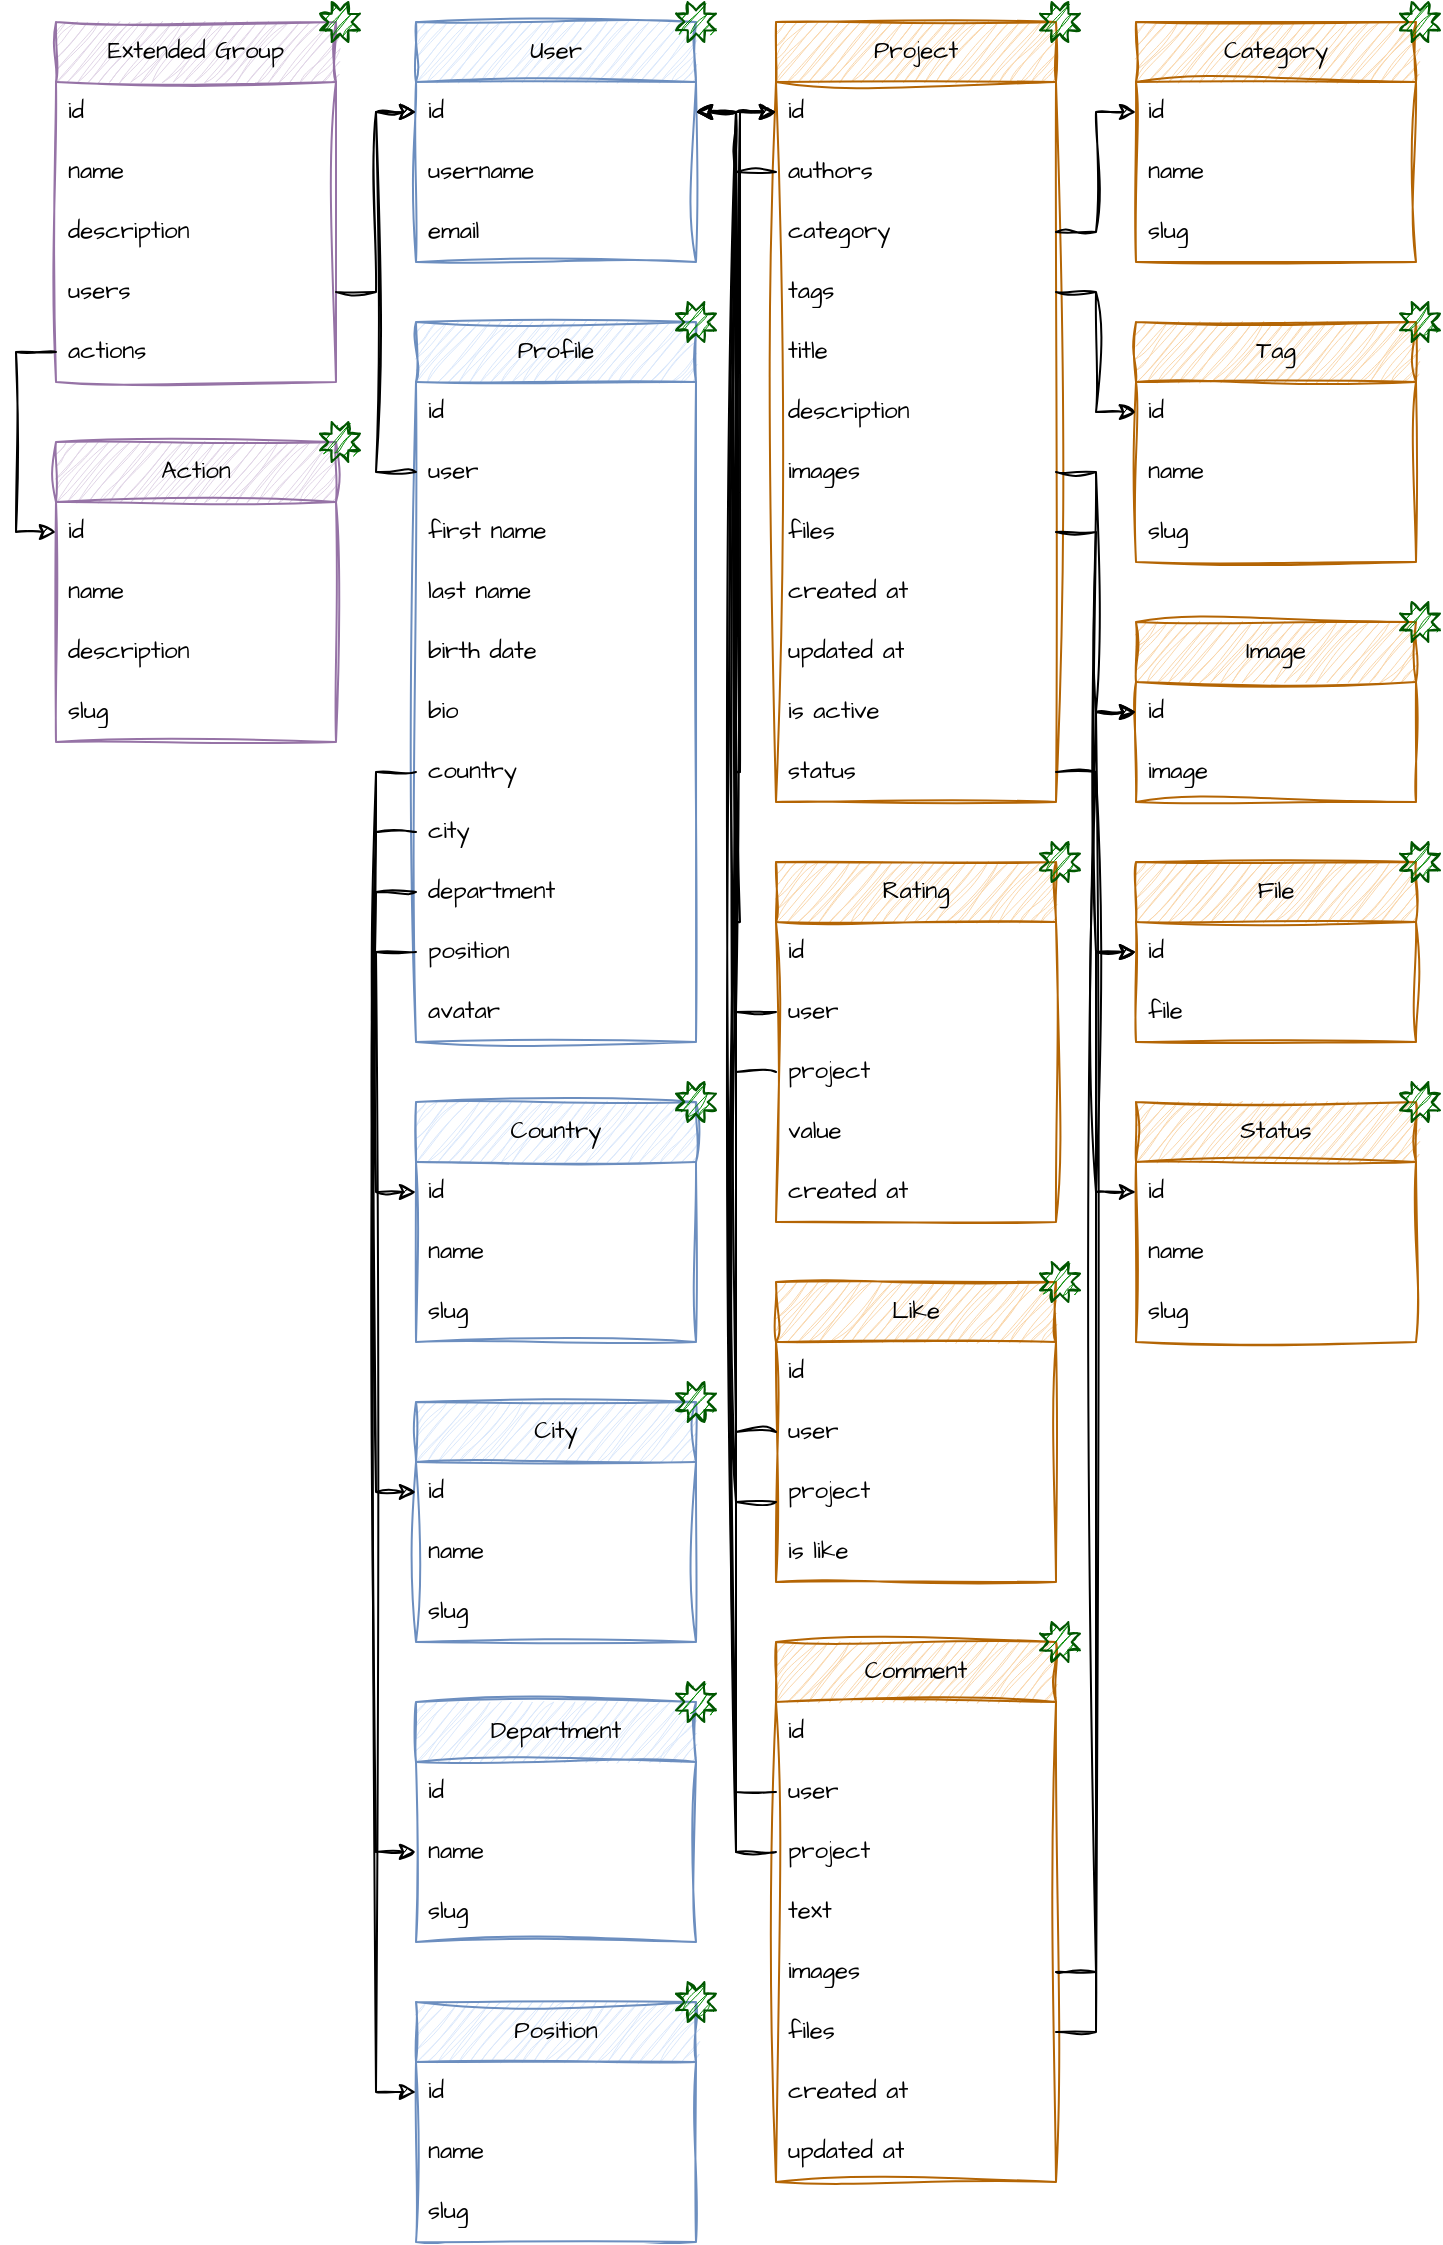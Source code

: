 <mxfile version="24.2.5" type="device">
  <diagram name="Страница — 1" id="JPJ8xOfAVHztfSYCcvvs">
    <mxGraphModel dx="-220" dy="772" grid="1" gridSize="10" guides="1" tooltips="1" connect="1" arrows="1" fold="1" page="1" pageScale="1" pageWidth="827" pageHeight="1169" math="0" shadow="0">
      <root>
        <mxCell id="0" />
        <mxCell id="1" parent="0" />
        <mxCell id="y0Vb2SsZbgW11PzWJIOH-1" value="Profile" style="swimlane;fontStyle=0;childLayout=stackLayout;horizontal=1;startSize=30;horizontalStack=0;resizeParent=1;resizeParentMax=0;resizeLast=0;collapsible=1;marginBottom=0;whiteSpace=wrap;html=1;hachureGap=4;fontFamily=Architects Daughter;fontSource=https%3A%2F%2Ffonts.googleapis.com%2Fcss%3Ffamily%3DArchitects%2BDaughter;rounded=0;shadow=0;glass=0;swimlaneLine=1;swimlaneFillColor=none;fillColor=#dae8fc;strokeColor=#6c8ebf;sketch=1;curveFitting=1;jiggle=2;" parent="1" vertex="1">
          <mxGeometry x="1928" y="180" width="140" height="360" as="geometry" />
        </mxCell>
        <mxCell id="y0Vb2SsZbgW11PzWJIOH-2" value="id" style="text;strokeColor=none;fillColor=none;align=left;verticalAlign=middle;spacingLeft=4;spacingRight=4;overflow=hidden;points=[[0,0.5],[1,0.5]];portConstraint=eastwest;rotatable=0;whiteSpace=wrap;html=1;fontFamily=Architects Daughter;fontSource=https%3A%2F%2Ffonts.googleapis.com%2Fcss%3Ffamily%3DArchitects%2BDaughter;sketch=1;curveFitting=1;jiggle=2;" parent="y0Vb2SsZbgW11PzWJIOH-1" vertex="1">
          <mxGeometry y="30" width="140" height="30" as="geometry" />
        </mxCell>
        <mxCell id="y0Vb2SsZbgW11PzWJIOH-33" value="user" style="text;strokeColor=none;fillColor=none;align=left;verticalAlign=middle;spacingLeft=4;spacingRight=4;overflow=hidden;points=[[0,0.5],[1,0.5]];portConstraint=eastwest;rotatable=0;whiteSpace=wrap;html=1;fontFamily=Architects Daughter;fontSource=https%3A%2F%2Ffonts.googleapis.com%2Fcss%3Ffamily%3DArchitects%2BDaughter;sketch=1;curveFitting=1;jiggle=2;" parent="y0Vb2SsZbgW11PzWJIOH-1" vertex="1">
          <mxGeometry y="60" width="140" height="30" as="geometry" />
        </mxCell>
        <mxCell id="y0Vb2SsZbgW11PzWJIOH-3" value="first name" style="text;strokeColor=none;fillColor=none;align=left;verticalAlign=middle;spacingLeft=4;spacingRight=4;overflow=hidden;points=[[0,0.5],[1,0.5]];portConstraint=eastwest;rotatable=0;whiteSpace=wrap;html=1;fontFamily=Architects Daughter;fontSource=https%3A%2F%2Ffonts.googleapis.com%2Fcss%3Ffamily%3DArchitects%2BDaughter;sketch=1;curveFitting=1;jiggle=2;" parent="y0Vb2SsZbgW11PzWJIOH-1" vertex="1">
          <mxGeometry y="90" width="140" height="30" as="geometry" />
        </mxCell>
        <mxCell id="y0Vb2SsZbgW11PzWJIOH-4" value="last name" style="text;strokeColor=none;fillColor=none;align=left;verticalAlign=middle;spacingLeft=4;spacingRight=4;overflow=hidden;points=[[0,0.5],[1,0.5]];portConstraint=eastwest;rotatable=0;whiteSpace=wrap;html=1;fontFamily=Architects Daughter;fontSource=https%3A%2F%2Ffonts.googleapis.com%2Fcss%3Ffamily%3DArchitects%2BDaughter;sketch=1;curveFitting=1;jiggle=2;" parent="y0Vb2SsZbgW11PzWJIOH-1" vertex="1">
          <mxGeometry y="120" width="140" height="30" as="geometry" />
        </mxCell>
        <mxCell id="y0Vb2SsZbgW11PzWJIOH-6" value="birth date" style="text;strokeColor=none;fillColor=none;align=left;verticalAlign=middle;spacingLeft=4;spacingRight=4;overflow=hidden;points=[[0,0.5],[1,0.5]];portConstraint=eastwest;rotatable=0;whiteSpace=wrap;html=1;fontFamily=Architects Daughter;fontSource=https%3A%2F%2Ffonts.googleapis.com%2Fcss%3Ffamily%3DArchitects%2BDaughter;sketch=1;curveFitting=1;jiggle=2;" parent="y0Vb2SsZbgW11PzWJIOH-1" vertex="1">
          <mxGeometry y="150" width="140" height="30" as="geometry" />
        </mxCell>
        <mxCell id="y0Vb2SsZbgW11PzWJIOH-11" value="bio" style="text;strokeColor=none;fillColor=none;align=left;verticalAlign=middle;spacingLeft=4;spacingRight=4;overflow=hidden;points=[[0,0.5],[1,0.5]];portConstraint=eastwest;rotatable=0;whiteSpace=wrap;html=1;fontFamily=Architects Daughter;fontSource=https%3A%2F%2Ffonts.googleapis.com%2Fcss%3Ffamily%3DArchitects%2BDaughter;sketch=1;curveFitting=1;jiggle=2;" parent="y0Vb2SsZbgW11PzWJIOH-1" vertex="1">
          <mxGeometry y="180" width="140" height="30" as="geometry" />
        </mxCell>
        <mxCell id="y0Vb2SsZbgW11PzWJIOH-9" value="country" style="text;strokeColor=none;fillColor=none;align=left;verticalAlign=middle;spacingLeft=4;spacingRight=4;overflow=hidden;points=[[0,0.5],[1,0.5]];portConstraint=eastwest;rotatable=0;whiteSpace=wrap;html=1;fontFamily=Architects Daughter;fontSource=https%3A%2F%2Ffonts.googleapis.com%2Fcss%3Ffamily%3DArchitects%2BDaughter;sketch=1;curveFitting=1;jiggle=2;" parent="y0Vb2SsZbgW11PzWJIOH-1" vertex="1">
          <mxGeometry y="210" width="140" height="30" as="geometry" />
        </mxCell>
        <mxCell id="y0Vb2SsZbgW11PzWJIOH-8" value="city" style="text;strokeColor=none;fillColor=none;align=left;verticalAlign=middle;spacingLeft=4;spacingRight=4;overflow=hidden;points=[[0,0.5],[1,0.5]];portConstraint=eastwest;rotatable=0;whiteSpace=wrap;html=1;fontFamily=Architects Daughter;fontSource=https%3A%2F%2Ffonts.googleapis.com%2Fcss%3Ffamily%3DArchitects%2BDaughter;sketch=1;curveFitting=1;jiggle=2;" parent="y0Vb2SsZbgW11PzWJIOH-1" vertex="1">
          <mxGeometry y="240" width="140" height="30" as="geometry" />
        </mxCell>
        <mxCell id="y0Vb2SsZbgW11PzWJIOH-7" value="department" style="text;strokeColor=none;fillColor=none;align=left;verticalAlign=middle;spacingLeft=4;spacingRight=4;overflow=hidden;points=[[0,0.5],[1,0.5]];portConstraint=eastwest;rotatable=0;whiteSpace=wrap;html=1;fontFamily=Architects Daughter;fontSource=https%3A%2F%2Ffonts.googleapis.com%2Fcss%3Ffamily%3DArchitects%2BDaughter;sketch=1;curveFitting=1;jiggle=2;" parent="y0Vb2SsZbgW11PzWJIOH-1" vertex="1">
          <mxGeometry y="270" width="140" height="30" as="geometry" />
        </mxCell>
        <mxCell id="y0Vb2SsZbgW11PzWJIOH-10" value="position" style="text;strokeColor=none;fillColor=none;align=left;verticalAlign=middle;spacingLeft=4;spacingRight=4;overflow=hidden;points=[[0,0.5],[1,0.5]];portConstraint=eastwest;rotatable=0;whiteSpace=wrap;html=1;fontFamily=Architects Daughter;fontSource=https%3A%2F%2Ffonts.googleapis.com%2Fcss%3Ffamily%3DArchitects%2BDaughter;sketch=1;curveFitting=1;jiggle=2;" parent="y0Vb2SsZbgW11PzWJIOH-1" vertex="1">
          <mxGeometry y="300" width="140" height="30" as="geometry" />
        </mxCell>
        <mxCell id="y0Vb2SsZbgW11PzWJIOH-5" value="avatar" style="text;strokeColor=none;fillColor=none;align=left;verticalAlign=middle;spacingLeft=4;spacingRight=4;overflow=hidden;points=[[0,0.5],[1,0.5]];portConstraint=eastwest;rotatable=0;whiteSpace=wrap;html=1;fontFamily=Architects Daughter;fontSource=https%3A%2F%2Ffonts.googleapis.com%2Fcss%3Ffamily%3DArchitects%2BDaughter;sketch=1;curveFitting=1;jiggle=2;" parent="y0Vb2SsZbgW11PzWJIOH-1" vertex="1">
          <mxGeometry y="330" width="140" height="30" as="geometry" />
        </mxCell>
        <mxCell id="y0Vb2SsZbgW11PzWJIOH-14" value="User" style="swimlane;fontStyle=0;childLayout=stackLayout;horizontal=1;startSize=30;horizontalStack=0;resizeParent=1;resizeParentMax=0;resizeLast=0;collapsible=1;marginBottom=0;whiteSpace=wrap;html=1;hachureGap=4;fontFamily=Architects Daughter;fontSource=https%3A%2F%2Ffonts.googleapis.com%2Fcss%3Ffamily%3DArchitects%2BDaughter;fillColor=#dae8fc;strokeColor=#6c8ebf;sketch=1;curveFitting=1;jiggle=2;" parent="1" vertex="1">
          <mxGeometry x="1928" y="30" width="140" height="120" as="geometry" />
        </mxCell>
        <mxCell id="y0Vb2SsZbgW11PzWJIOH-15" value="id" style="text;strokeColor=none;fillColor=none;align=left;verticalAlign=middle;spacingLeft=4;spacingRight=4;overflow=hidden;points=[[0,0.5],[1,0.5]];portConstraint=eastwest;rotatable=0;whiteSpace=wrap;html=1;fontFamily=Architects Daughter;fontSource=https%3A%2F%2Ffonts.googleapis.com%2Fcss%3Ffamily%3DArchitects%2BDaughter;sketch=1;curveFitting=1;jiggle=2;" parent="y0Vb2SsZbgW11PzWJIOH-14" vertex="1">
          <mxGeometry y="30" width="140" height="30" as="geometry" />
        </mxCell>
        <mxCell id="y0Vb2SsZbgW11PzWJIOH-17" value="username" style="text;strokeColor=none;fillColor=none;align=left;verticalAlign=middle;spacingLeft=4;spacingRight=4;overflow=hidden;points=[[0,0.5],[1,0.5]];portConstraint=eastwest;rotatable=0;whiteSpace=wrap;html=1;fontFamily=Architects Daughter;fontSource=https%3A%2F%2Ffonts.googleapis.com%2Fcss%3Ffamily%3DArchitects%2BDaughter;sketch=1;curveFitting=1;jiggle=2;" parent="y0Vb2SsZbgW11PzWJIOH-14" vertex="1">
          <mxGeometry y="60" width="140" height="30" as="geometry" />
        </mxCell>
        <mxCell id="y0Vb2SsZbgW11PzWJIOH-26" value="email" style="text;strokeColor=none;fillColor=none;align=left;verticalAlign=middle;spacingLeft=4;spacingRight=4;overflow=hidden;points=[[0,0.5],[1,0.5]];portConstraint=eastwest;rotatable=0;whiteSpace=wrap;html=1;fontFamily=Architects Daughter;fontSource=https%3A%2F%2Ffonts.googleapis.com%2Fcss%3Ffamily%3DArchitects%2BDaughter;sketch=1;curveFitting=1;jiggle=2;" parent="y0Vb2SsZbgW11PzWJIOH-14" vertex="1">
          <mxGeometry y="90" width="140" height="30" as="geometry" />
        </mxCell>
        <mxCell id="y0Vb2SsZbgW11PzWJIOH-29" value="Project" style="swimlane;fontStyle=0;childLayout=stackLayout;horizontal=1;startSize=30;horizontalStack=0;resizeParent=1;resizeParentMax=0;resizeLast=0;collapsible=1;marginBottom=0;whiteSpace=wrap;html=1;hachureGap=4;fontFamily=Architects Daughter;fontSource=https%3A%2F%2Ffonts.googleapis.com%2Fcss%3Ffamily%3DArchitects%2BDaughter;fillColor=#fad7ac;strokeColor=#b46504;sketch=1;curveFitting=1;jiggle=2;" parent="1" vertex="1">
          <mxGeometry x="2108" y="30" width="140" height="390" as="geometry" />
        </mxCell>
        <mxCell id="y0Vb2SsZbgW11PzWJIOH-30" value="id" style="text;strokeColor=none;fillColor=none;align=left;verticalAlign=middle;spacingLeft=4;spacingRight=4;overflow=hidden;points=[[0,0.5],[1,0.5]];portConstraint=eastwest;rotatable=0;whiteSpace=wrap;html=1;fontFamily=Architects Daughter;fontSource=https%3A%2F%2Ffonts.googleapis.com%2Fcss%3Ffamily%3DArchitects%2BDaughter;sketch=1;curveFitting=1;jiggle=2;" parent="y0Vb2SsZbgW11PzWJIOH-29" vertex="1">
          <mxGeometry y="30" width="140" height="30" as="geometry" />
        </mxCell>
        <mxCell id="y0Vb2SsZbgW11PzWJIOH-31" value="authors" style="text;strokeColor=none;fillColor=none;align=left;verticalAlign=middle;spacingLeft=4;spacingRight=4;overflow=hidden;points=[[0,0.5],[1,0.5]];portConstraint=eastwest;rotatable=0;whiteSpace=wrap;html=1;fontFamily=Architects Daughter;fontSource=https%3A%2F%2Ffonts.googleapis.com%2Fcss%3Ffamily%3DArchitects%2BDaughter;sketch=1;curveFitting=1;jiggle=2;" parent="y0Vb2SsZbgW11PzWJIOH-29" vertex="1">
          <mxGeometry y="60" width="140" height="30" as="geometry" />
        </mxCell>
        <mxCell id="y0Vb2SsZbgW11PzWJIOH-106" value="category" style="text;strokeColor=none;fillColor=none;align=left;verticalAlign=middle;spacingLeft=4;spacingRight=4;overflow=hidden;points=[[0,0.5],[1,0.5]];portConstraint=eastwest;rotatable=0;whiteSpace=wrap;html=1;fontFamily=Architects Daughter;fontSource=https%3A%2F%2Ffonts.googleapis.com%2Fcss%3Ffamily%3DArchitects%2BDaughter;sketch=1;curveFitting=1;jiggle=2;" parent="y0Vb2SsZbgW11PzWJIOH-29" vertex="1">
          <mxGeometry y="90" width="140" height="30" as="geometry" />
        </mxCell>
        <mxCell id="y0Vb2SsZbgW11PzWJIOH-107" value="tags" style="text;strokeColor=none;fillColor=none;align=left;verticalAlign=middle;spacingLeft=4;spacingRight=4;overflow=hidden;points=[[0,0.5],[1,0.5]];portConstraint=eastwest;rotatable=0;whiteSpace=wrap;html=1;fontFamily=Architects Daughter;fontSource=https%3A%2F%2Ffonts.googleapis.com%2Fcss%3Ffamily%3DArchitects%2BDaughter;sketch=1;curveFitting=1;jiggle=2;" parent="y0Vb2SsZbgW11PzWJIOH-29" vertex="1">
          <mxGeometry y="120" width="140" height="30" as="geometry" />
        </mxCell>
        <mxCell id="y0Vb2SsZbgW11PzWJIOH-35" value="title" style="text;strokeColor=none;fillColor=none;align=left;verticalAlign=middle;spacingLeft=4;spacingRight=4;overflow=hidden;points=[[0,0.5],[1,0.5]];portConstraint=eastwest;rotatable=0;whiteSpace=wrap;html=1;fontFamily=Architects Daughter;fontSource=https%3A%2F%2Ffonts.googleapis.com%2Fcss%3Ffamily%3DArchitects%2BDaughter;sketch=1;curveFitting=1;jiggle=2;" parent="y0Vb2SsZbgW11PzWJIOH-29" vertex="1">
          <mxGeometry y="150" width="140" height="30" as="geometry" />
        </mxCell>
        <mxCell id="y0Vb2SsZbgW11PzWJIOH-32" value="description" style="text;strokeColor=none;fillColor=none;align=left;verticalAlign=middle;spacingLeft=4;spacingRight=4;overflow=hidden;points=[[0,0.5],[1,0.5]];portConstraint=eastwest;rotatable=0;whiteSpace=wrap;html=1;fontFamily=Architects Daughter;fontSource=https%3A%2F%2Ffonts.googleapis.com%2Fcss%3Ffamily%3DArchitects%2BDaughter;sketch=1;curveFitting=1;jiggle=2;" parent="y0Vb2SsZbgW11PzWJIOH-29" vertex="1">
          <mxGeometry y="180" width="140" height="30" as="geometry" />
        </mxCell>
        <mxCell id="y0Vb2SsZbgW11PzWJIOH-36" value="images" style="text;strokeColor=none;fillColor=none;align=left;verticalAlign=middle;spacingLeft=4;spacingRight=4;overflow=hidden;points=[[0,0.5],[1,0.5]];portConstraint=eastwest;rotatable=0;whiteSpace=wrap;html=1;fontFamily=Architects Daughter;fontSource=https%3A%2F%2Ffonts.googleapis.com%2Fcss%3Ffamily%3DArchitects%2BDaughter;sketch=1;curveFitting=1;jiggle=2;" parent="y0Vb2SsZbgW11PzWJIOH-29" vertex="1">
          <mxGeometry y="210" width="140" height="30" as="geometry" />
        </mxCell>
        <mxCell id="y0Vb2SsZbgW11PzWJIOH-41" value="files" style="text;strokeColor=none;fillColor=none;align=left;verticalAlign=middle;spacingLeft=4;spacingRight=4;overflow=hidden;points=[[0,0.5],[1,0.5]];portConstraint=eastwest;rotatable=0;whiteSpace=wrap;html=1;fontFamily=Architects Daughter;fontSource=https%3A%2F%2Ffonts.googleapis.com%2Fcss%3Ffamily%3DArchitects%2BDaughter;sketch=1;curveFitting=1;jiggle=2;" parent="y0Vb2SsZbgW11PzWJIOH-29" vertex="1">
          <mxGeometry y="240" width="140" height="30" as="geometry" />
        </mxCell>
        <mxCell id="y0Vb2SsZbgW11PzWJIOH-37" value="created at" style="text;strokeColor=none;fillColor=none;align=left;verticalAlign=middle;spacingLeft=4;spacingRight=4;overflow=hidden;points=[[0,0.5],[1,0.5]];portConstraint=eastwest;rotatable=0;whiteSpace=wrap;html=1;fontFamily=Architects Daughter;fontSource=https%3A%2F%2Ffonts.googleapis.com%2Fcss%3Ffamily%3DArchitects%2BDaughter;sketch=1;curveFitting=1;jiggle=2;" parent="y0Vb2SsZbgW11PzWJIOH-29" vertex="1">
          <mxGeometry y="270" width="140" height="30" as="geometry" />
        </mxCell>
        <mxCell id="fYtlHIG4twoXJl1Ltpbn-21" value="updated at" style="text;strokeColor=none;fillColor=none;align=left;verticalAlign=middle;spacingLeft=4;spacingRight=4;overflow=hidden;points=[[0,0.5],[1,0.5]];portConstraint=eastwest;rotatable=0;whiteSpace=wrap;html=1;fontFamily=Architects Daughter;fontSource=https%3A%2F%2Ffonts.googleapis.com%2Fcss%3Ffamily%3DArchitects%2BDaughter;sketch=1;curveFitting=1;jiggle=2;" parent="y0Vb2SsZbgW11PzWJIOH-29" vertex="1">
          <mxGeometry y="300" width="140" height="30" as="geometry" />
        </mxCell>
        <mxCell id="fYtlHIG4twoXJl1Ltpbn-24" value="is active" style="text;strokeColor=none;fillColor=none;align=left;verticalAlign=middle;spacingLeft=4;spacingRight=4;overflow=hidden;points=[[0,0.5],[1,0.5]];portConstraint=eastwest;rotatable=0;whiteSpace=wrap;html=1;fontFamily=Architects Daughter;fontSource=https%3A%2F%2Ffonts.googleapis.com%2Fcss%3Ffamily%3DArchitects%2BDaughter;sketch=1;curveFitting=1;jiggle=2;" parent="y0Vb2SsZbgW11PzWJIOH-29" vertex="1">
          <mxGeometry y="330" width="140" height="30" as="geometry" />
        </mxCell>
        <mxCell id="NNn-cE8_5RjKNBGo5pzt-87" value="status" style="text;strokeColor=none;fillColor=none;align=left;verticalAlign=middle;spacingLeft=4;spacingRight=4;overflow=hidden;points=[[0,0.5],[1,0.5]];portConstraint=eastwest;rotatable=0;whiteSpace=wrap;html=1;fontFamily=Architects Daughter;fontSource=https%3A%2F%2Ffonts.googleapis.com%2Fcss%3Ffamily%3DArchitects%2BDaughter;sketch=1;curveFitting=1;jiggle=2;" parent="y0Vb2SsZbgW11PzWJIOH-29" vertex="1">
          <mxGeometry y="360" width="140" height="30" as="geometry" />
        </mxCell>
        <mxCell id="y0Vb2SsZbgW11PzWJIOH-42" value="Rating" style="swimlane;fontStyle=0;childLayout=stackLayout;horizontal=1;startSize=30;horizontalStack=0;resizeParent=1;resizeParentMax=0;resizeLast=0;collapsible=1;marginBottom=0;whiteSpace=wrap;html=1;hachureGap=4;fontFamily=Architects Daughter;fontSource=https%3A%2F%2Ffonts.googleapis.com%2Fcss%3Ffamily%3DArchitects%2BDaughter;fillColor=#fad7ac;strokeColor=#b46504;sketch=1;curveFitting=1;jiggle=2;" parent="1" vertex="1">
          <mxGeometry x="2108" y="450" width="140" height="180" as="geometry" />
        </mxCell>
        <mxCell id="y0Vb2SsZbgW11PzWJIOH-43" value="id" style="text;strokeColor=none;fillColor=none;align=left;verticalAlign=middle;spacingLeft=4;spacingRight=4;overflow=hidden;points=[[0,0.5],[1,0.5]];portConstraint=eastwest;rotatable=0;whiteSpace=wrap;html=1;fontFamily=Architects Daughter;fontSource=https%3A%2F%2Ffonts.googleapis.com%2Fcss%3Ffamily%3DArchitects%2BDaughter;sketch=1;curveFitting=1;jiggle=2;" parent="y0Vb2SsZbgW11PzWJIOH-42" vertex="1">
          <mxGeometry y="30" width="140" height="30" as="geometry" />
        </mxCell>
        <mxCell id="y0Vb2SsZbgW11PzWJIOH-44" value="user" style="text;strokeColor=none;fillColor=none;align=left;verticalAlign=middle;spacingLeft=4;spacingRight=4;overflow=hidden;points=[[0,0.5],[1,0.5]];portConstraint=eastwest;rotatable=0;whiteSpace=wrap;html=1;fontFamily=Architects Daughter;fontSource=https%3A%2F%2Ffonts.googleapis.com%2Fcss%3Ffamily%3DArchitects%2BDaughter;sketch=1;curveFitting=1;jiggle=2;" parent="y0Vb2SsZbgW11PzWJIOH-42" vertex="1">
          <mxGeometry y="60" width="140" height="30" as="geometry" />
        </mxCell>
        <mxCell id="y0Vb2SsZbgW11PzWJIOH-45" value="project" style="text;strokeColor=none;fillColor=none;align=left;verticalAlign=middle;spacingLeft=4;spacingRight=4;overflow=hidden;points=[[0,0.5],[1,0.5]];portConstraint=eastwest;rotatable=0;whiteSpace=wrap;html=1;fontFamily=Architects Daughter;fontSource=https%3A%2F%2Ffonts.googleapis.com%2Fcss%3Ffamily%3DArchitects%2BDaughter;sketch=1;curveFitting=1;jiggle=2;" parent="y0Vb2SsZbgW11PzWJIOH-42" vertex="1">
          <mxGeometry y="90" width="140" height="30" as="geometry" />
        </mxCell>
        <mxCell id="y0Vb2SsZbgW11PzWJIOH-48" value="value" style="text;strokeColor=none;fillColor=none;align=left;verticalAlign=middle;spacingLeft=4;spacingRight=4;overflow=hidden;points=[[0,0.5],[1,0.5]];portConstraint=eastwest;rotatable=0;whiteSpace=wrap;html=1;fontFamily=Architects Daughter;fontSource=https%3A%2F%2Ffonts.googleapis.com%2Fcss%3Ffamily%3DArchitects%2BDaughter;sketch=1;curveFitting=1;jiggle=2;" parent="y0Vb2SsZbgW11PzWJIOH-42" vertex="1">
          <mxGeometry y="120" width="140" height="30" as="geometry" />
        </mxCell>
        <mxCell id="y0Vb2SsZbgW11PzWJIOH-49" value="created at" style="text;strokeColor=none;fillColor=none;align=left;verticalAlign=middle;spacingLeft=4;spacingRight=4;overflow=hidden;points=[[0,0.5],[1,0.5]];portConstraint=eastwest;rotatable=0;whiteSpace=wrap;html=1;fontFamily=Architects Daughter;fontSource=https%3A%2F%2Ffonts.googleapis.com%2Fcss%3Ffamily%3DArchitects%2BDaughter;sketch=1;curveFitting=1;jiggle=2;" parent="y0Vb2SsZbgW11PzWJIOH-42" vertex="1">
          <mxGeometry y="150" width="140" height="30" as="geometry" />
        </mxCell>
        <mxCell id="y0Vb2SsZbgW11PzWJIOH-52" value="Like" style="swimlane;fontStyle=0;childLayout=stackLayout;horizontal=1;startSize=30;horizontalStack=0;resizeParent=1;resizeParentMax=0;resizeLast=0;collapsible=1;marginBottom=0;whiteSpace=wrap;html=1;hachureGap=4;fontFamily=Architects Daughter;fontSource=https%3A%2F%2Ffonts.googleapis.com%2Fcss%3Ffamily%3DArchitects%2BDaughter;fillColor=#fad7ac;strokeColor=#b46504;sketch=1;curveFitting=1;jiggle=2;" parent="1" vertex="1">
          <mxGeometry x="2108" y="660" width="140" height="150" as="geometry" />
        </mxCell>
        <mxCell id="y0Vb2SsZbgW11PzWJIOH-53" value="id" style="text;strokeColor=none;fillColor=none;align=left;verticalAlign=middle;spacingLeft=4;spacingRight=4;overflow=hidden;points=[[0,0.5],[1,0.5]];portConstraint=eastwest;rotatable=0;whiteSpace=wrap;html=1;fontFamily=Architects Daughter;fontSource=https%3A%2F%2Ffonts.googleapis.com%2Fcss%3Ffamily%3DArchitects%2BDaughter;sketch=1;curveFitting=1;jiggle=2;" parent="y0Vb2SsZbgW11PzWJIOH-52" vertex="1">
          <mxGeometry y="30" width="140" height="30" as="geometry" />
        </mxCell>
        <mxCell id="y0Vb2SsZbgW11PzWJIOH-54" value="user" style="text;strokeColor=none;fillColor=none;align=left;verticalAlign=middle;spacingLeft=4;spacingRight=4;overflow=hidden;points=[[0,0.5],[1,0.5]];portConstraint=eastwest;rotatable=0;whiteSpace=wrap;html=1;fontFamily=Architects Daughter;fontSource=https%3A%2F%2Ffonts.googleapis.com%2Fcss%3Ffamily%3DArchitects%2BDaughter;sketch=1;curveFitting=1;jiggle=2;" parent="y0Vb2SsZbgW11PzWJIOH-52" vertex="1">
          <mxGeometry y="60" width="140" height="30" as="geometry" />
        </mxCell>
        <mxCell id="y0Vb2SsZbgW11PzWJIOH-55" value="project" style="text;strokeColor=none;fillColor=none;align=left;verticalAlign=middle;spacingLeft=4;spacingRight=4;overflow=hidden;points=[[0,0.5],[1,0.5]];portConstraint=eastwest;rotatable=0;whiteSpace=wrap;html=1;fontFamily=Architects Daughter;fontSource=https%3A%2F%2Ffonts.googleapis.com%2Fcss%3Ffamily%3DArchitects%2BDaughter;sketch=1;curveFitting=1;jiggle=2;" parent="y0Vb2SsZbgW11PzWJIOH-52" vertex="1">
          <mxGeometry y="90" width="140" height="30" as="geometry" />
        </mxCell>
        <mxCell id="NNn-cE8_5RjKNBGo5pzt-110" value="is like" style="text;strokeColor=none;fillColor=none;align=left;verticalAlign=middle;spacingLeft=4;spacingRight=4;overflow=hidden;points=[[0,0.5],[1,0.5]];portConstraint=eastwest;rotatable=0;whiteSpace=wrap;html=1;fontFamily=Architects Daughter;fontSource=https%3A%2F%2Ffonts.googleapis.com%2Fcss%3Ffamily%3DArchitects%2BDaughter;sketch=1;curveFitting=1;jiggle=2;" parent="y0Vb2SsZbgW11PzWJIOH-52" vertex="1">
          <mxGeometry y="120" width="140" height="30" as="geometry" />
        </mxCell>
        <mxCell id="y0Vb2SsZbgW11PzWJIOH-74" value="Comment" style="swimlane;fontStyle=0;childLayout=stackLayout;horizontal=1;startSize=30;horizontalStack=0;resizeParent=1;resizeParentMax=0;resizeLast=0;collapsible=1;marginBottom=0;whiteSpace=wrap;html=1;hachureGap=4;fontFamily=Architects Daughter;fontSource=https%3A%2F%2Ffonts.googleapis.com%2Fcss%3Ffamily%3DArchitects%2BDaughter;fillColor=#fad7ac;strokeColor=#b46504;sketch=1;curveFitting=1;jiggle=2;" parent="1" vertex="1">
          <mxGeometry x="2108" y="840" width="140" height="270" as="geometry" />
        </mxCell>
        <mxCell id="y0Vb2SsZbgW11PzWJIOH-75" value="id" style="text;strokeColor=none;fillColor=none;align=left;verticalAlign=middle;spacingLeft=4;spacingRight=4;overflow=hidden;points=[[0,0.5],[1,0.5]];portConstraint=eastwest;rotatable=0;whiteSpace=wrap;html=1;fontFamily=Architects Daughter;fontSource=https%3A%2F%2Ffonts.googleapis.com%2Fcss%3Ffamily%3DArchitects%2BDaughter;sketch=1;curveFitting=1;jiggle=2;" parent="y0Vb2SsZbgW11PzWJIOH-74" vertex="1">
          <mxGeometry y="30" width="140" height="30" as="geometry" />
        </mxCell>
        <mxCell id="y0Vb2SsZbgW11PzWJIOH-76" value="user" style="text;strokeColor=none;fillColor=none;align=left;verticalAlign=middle;spacingLeft=4;spacingRight=4;overflow=hidden;points=[[0,0.5],[1,0.5]];portConstraint=eastwest;rotatable=0;whiteSpace=wrap;html=1;fontFamily=Architects Daughter;fontSource=https%3A%2F%2Ffonts.googleapis.com%2Fcss%3Ffamily%3DArchitects%2BDaughter;sketch=1;curveFitting=1;jiggle=2;" parent="y0Vb2SsZbgW11PzWJIOH-74" vertex="1">
          <mxGeometry y="60" width="140" height="30" as="geometry" />
        </mxCell>
        <mxCell id="y0Vb2SsZbgW11PzWJIOH-78" value="project" style="text;strokeColor=none;fillColor=none;align=left;verticalAlign=middle;spacingLeft=4;spacingRight=4;overflow=hidden;points=[[0,0.5],[1,0.5]];portConstraint=eastwest;rotatable=0;whiteSpace=wrap;html=1;fontFamily=Architects Daughter;fontSource=https%3A%2F%2Ffonts.googleapis.com%2Fcss%3Ffamily%3DArchitects%2BDaughter;sketch=1;curveFitting=1;jiggle=2;" parent="y0Vb2SsZbgW11PzWJIOH-74" vertex="1">
          <mxGeometry y="90" width="140" height="30" as="geometry" />
        </mxCell>
        <mxCell id="y0Vb2SsZbgW11PzWJIOH-77" value="text" style="text;strokeColor=none;fillColor=none;align=left;verticalAlign=middle;spacingLeft=4;spacingRight=4;overflow=hidden;points=[[0,0.5],[1,0.5]];portConstraint=eastwest;rotatable=0;whiteSpace=wrap;html=1;fontFamily=Architects Daughter;fontSource=https%3A%2F%2Ffonts.googleapis.com%2Fcss%3Ffamily%3DArchitects%2BDaughter;sketch=1;curveFitting=1;jiggle=2;" parent="y0Vb2SsZbgW11PzWJIOH-74" vertex="1">
          <mxGeometry y="120" width="140" height="30" as="geometry" />
        </mxCell>
        <mxCell id="y0Vb2SsZbgW11PzWJIOH-79" value="images" style="text;strokeColor=none;fillColor=none;align=left;verticalAlign=middle;spacingLeft=4;spacingRight=4;overflow=hidden;points=[[0,0.5],[1,0.5]];portConstraint=eastwest;rotatable=0;whiteSpace=wrap;html=1;fontFamily=Architects Daughter;fontSource=https%3A%2F%2Ffonts.googleapis.com%2Fcss%3Ffamily%3DArchitects%2BDaughter;sketch=1;curveFitting=1;jiggle=2;" parent="y0Vb2SsZbgW11PzWJIOH-74" vertex="1">
          <mxGeometry y="150" width="140" height="30" as="geometry" />
        </mxCell>
        <mxCell id="y0Vb2SsZbgW11PzWJIOH-80" value="files" style="text;strokeColor=none;fillColor=none;align=left;verticalAlign=middle;spacingLeft=4;spacingRight=4;overflow=hidden;points=[[0,0.5],[1,0.5]];portConstraint=eastwest;rotatable=0;whiteSpace=wrap;html=1;fontFamily=Architects Daughter;fontSource=https%3A%2F%2Ffonts.googleapis.com%2Fcss%3Ffamily%3DArchitects%2BDaughter;sketch=1;curveFitting=1;jiggle=2;" parent="y0Vb2SsZbgW11PzWJIOH-74" vertex="1">
          <mxGeometry y="180" width="140" height="30" as="geometry" />
        </mxCell>
        <mxCell id="y0Vb2SsZbgW11PzWJIOH-81" value="created at" style="text;strokeColor=none;fillColor=none;align=left;verticalAlign=middle;spacingLeft=4;spacingRight=4;overflow=hidden;points=[[0,0.5],[1,0.5]];portConstraint=eastwest;rotatable=0;whiteSpace=wrap;html=1;fontFamily=Architects Daughter;fontSource=https%3A%2F%2Ffonts.googleapis.com%2Fcss%3Ffamily%3DArchitects%2BDaughter;sketch=1;curveFitting=1;jiggle=2;" parent="y0Vb2SsZbgW11PzWJIOH-74" vertex="1">
          <mxGeometry y="210" width="140" height="30" as="geometry" />
        </mxCell>
        <mxCell id="fYtlHIG4twoXJl1Ltpbn-23" value="updated at" style="text;strokeColor=none;fillColor=none;align=left;verticalAlign=middle;spacingLeft=4;spacingRight=4;overflow=hidden;points=[[0,0.5],[1,0.5]];portConstraint=eastwest;rotatable=0;whiteSpace=wrap;html=1;fontFamily=Architects Daughter;fontSource=https%3A%2F%2Ffonts.googleapis.com%2Fcss%3Ffamily%3DArchitects%2BDaughter;sketch=1;curveFitting=1;jiggle=2;" parent="y0Vb2SsZbgW11PzWJIOH-74" vertex="1">
          <mxGeometry y="240" width="140" height="30" as="geometry" />
        </mxCell>
        <mxCell id="y0Vb2SsZbgW11PzWJIOH-84" value="Category" style="swimlane;fontStyle=0;childLayout=stackLayout;horizontal=1;startSize=30;horizontalStack=0;resizeParent=1;resizeParentMax=0;resizeLast=0;collapsible=1;marginBottom=0;whiteSpace=wrap;html=1;hachureGap=4;fontFamily=Architects Daughter;fontSource=https%3A%2F%2Ffonts.googleapis.com%2Fcss%3Ffamily%3DArchitects%2BDaughter;fillColor=#fad7ac;strokeColor=#b46504;sketch=1;curveFitting=1;jiggle=2;" parent="1" vertex="1">
          <mxGeometry x="2288" y="30" width="140" height="120" as="geometry" />
        </mxCell>
        <mxCell id="y0Vb2SsZbgW11PzWJIOH-85" value="id" style="text;strokeColor=none;fillColor=none;align=left;verticalAlign=middle;spacingLeft=4;spacingRight=4;overflow=hidden;points=[[0,0.5],[1,0.5]];portConstraint=eastwest;rotatable=0;whiteSpace=wrap;html=1;fontFamily=Architects Daughter;fontSource=https%3A%2F%2Ffonts.googleapis.com%2Fcss%3Ffamily%3DArchitects%2BDaughter;sketch=1;curveFitting=1;jiggle=2;" parent="y0Vb2SsZbgW11PzWJIOH-84" vertex="1">
          <mxGeometry y="30" width="140" height="30" as="geometry" />
        </mxCell>
        <mxCell id="y0Vb2SsZbgW11PzWJIOH-86" value="name" style="text;strokeColor=none;fillColor=none;align=left;verticalAlign=middle;spacingLeft=4;spacingRight=4;overflow=hidden;points=[[0,0.5],[1,0.5]];portConstraint=eastwest;rotatable=0;whiteSpace=wrap;html=1;fontFamily=Architects Daughter;fontSource=https%3A%2F%2Ffonts.googleapis.com%2Fcss%3Ffamily%3DArchitects%2BDaughter;sketch=1;curveFitting=1;jiggle=2;" parent="y0Vb2SsZbgW11PzWJIOH-84" vertex="1">
          <mxGeometry y="60" width="140" height="30" as="geometry" />
        </mxCell>
        <mxCell id="y0Vb2SsZbgW11PzWJIOH-87" value="slug" style="text;strokeColor=none;fillColor=none;align=left;verticalAlign=middle;spacingLeft=4;spacingRight=4;overflow=hidden;points=[[0,0.5],[1,0.5]];portConstraint=eastwest;rotatable=0;whiteSpace=wrap;html=1;fontFamily=Architects Daughter;fontSource=https%3A%2F%2Ffonts.googleapis.com%2Fcss%3Ffamily%3DArchitects%2BDaughter;sketch=1;curveFitting=1;jiggle=2;" parent="y0Vb2SsZbgW11PzWJIOH-84" vertex="1">
          <mxGeometry y="90" width="140" height="30" as="geometry" />
        </mxCell>
        <mxCell id="y0Vb2SsZbgW11PzWJIOH-88" value="Tag" style="swimlane;fontStyle=0;childLayout=stackLayout;horizontal=1;startSize=30;horizontalStack=0;resizeParent=1;resizeParentMax=0;resizeLast=0;collapsible=1;marginBottom=0;whiteSpace=wrap;html=1;hachureGap=4;fontFamily=Architects Daughter;fontSource=https%3A%2F%2Ffonts.googleapis.com%2Fcss%3Ffamily%3DArchitects%2BDaughter;fillColor=#fad7ac;strokeColor=#b46504;sketch=1;curveFitting=1;jiggle=2;" parent="1" vertex="1">
          <mxGeometry x="2288" y="180" width="140" height="120" as="geometry" />
        </mxCell>
        <mxCell id="y0Vb2SsZbgW11PzWJIOH-89" value="id" style="text;strokeColor=none;fillColor=none;align=left;verticalAlign=middle;spacingLeft=4;spacingRight=4;overflow=hidden;points=[[0,0.5],[1,0.5]];portConstraint=eastwest;rotatable=0;whiteSpace=wrap;html=1;fontFamily=Architects Daughter;fontSource=https%3A%2F%2Ffonts.googleapis.com%2Fcss%3Ffamily%3DArchitects%2BDaughter;sketch=1;curveFitting=1;jiggle=2;" parent="y0Vb2SsZbgW11PzWJIOH-88" vertex="1">
          <mxGeometry y="30" width="140" height="30" as="geometry" />
        </mxCell>
        <mxCell id="y0Vb2SsZbgW11PzWJIOH-90" value="name" style="text;strokeColor=none;fillColor=none;align=left;verticalAlign=middle;spacingLeft=4;spacingRight=4;overflow=hidden;points=[[0,0.5],[1,0.5]];portConstraint=eastwest;rotatable=0;whiteSpace=wrap;html=1;fontFamily=Architects Daughter;fontSource=https%3A%2F%2Ffonts.googleapis.com%2Fcss%3Ffamily%3DArchitects%2BDaughter;sketch=1;curveFitting=1;jiggle=2;" parent="y0Vb2SsZbgW11PzWJIOH-88" vertex="1">
          <mxGeometry y="60" width="140" height="30" as="geometry" />
        </mxCell>
        <mxCell id="y0Vb2SsZbgW11PzWJIOH-91" value="slug" style="text;strokeColor=none;fillColor=none;align=left;verticalAlign=middle;spacingLeft=4;spacingRight=4;overflow=hidden;points=[[0,0.5],[1,0.5]];portConstraint=eastwest;rotatable=0;whiteSpace=wrap;html=1;fontFamily=Architects Daughter;fontSource=https%3A%2F%2Ffonts.googleapis.com%2Fcss%3Ffamily%3DArchitects%2BDaughter;sketch=1;curveFitting=1;jiggle=2;" parent="y0Vb2SsZbgW11PzWJIOH-88" vertex="1">
          <mxGeometry y="90" width="140" height="30" as="geometry" />
        </mxCell>
        <mxCell id="fYtlHIG4twoXJl1Ltpbn-1" value="Extended Group" style="swimlane;fontStyle=0;childLayout=stackLayout;horizontal=1;startSize=30;horizontalStack=0;resizeParent=1;resizeParentMax=0;resizeLast=0;collapsible=1;marginBottom=0;whiteSpace=wrap;html=1;hachureGap=4;fontFamily=Architects Daughter;fontSource=https%3A%2F%2Ffonts.googleapis.com%2Fcss%3Ffamily%3DArchitects%2BDaughter;fillColor=#e1d5e7;strokeColor=#9673a6;sketch=1;curveFitting=1;jiggle=2;" parent="1" vertex="1">
          <mxGeometry x="1748" y="30" width="140" height="180" as="geometry" />
        </mxCell>
        <mxCell id="fYtlHIG4twoXJl1Ltpbn-2" value="id" style="text;strokeColor=none;fillColor=none;align=left;verticalAlign=middle;spacingLeft=4;spacingRight=4;overflow=hidden;points=[[0,0.5],[1,0.5]];portConstraint=eastwest;rotatable=0;whiteSpace=wrap;html=1;fontFamily=Architects Daughter;fontSource=https%3A%2F%2Ffonts.googleapis.com%2Fcss%3Ffamily%3DArchitects%2BDaughter;sketch=1;curveFitting=1;jiggle=2;" parent="fYtlHIG4twoXJl1Ltpbn-1" vertex="1">
          <mxGeometry y="30" width="140" height="30" as="geometry" />
        </mxCell>
        <mxCell id="fYtlHIG4twoXJl1Ltpbn-3" value="name" style="text;strokeColor=none;fillColor=none;align=left;verticalAlign=middle;spacingLeft=4;spacingRight=4;overflow=hidden;points=[[0,0.5],[1,0.5]];portConstraint=eastwest;rotatable=0;whiteSpace=wrap;html=1;fontFamily=Architects Daughter;fontSource=https%3A%2F%2Ffonts.googleapis.com%2Fcss%3Ffamily%3DArchitects%2BDaughter;sketch=1;curveFitting=1;jiggle=2;" parent="fYtlHIG4twoXJl1Ltpbn-1" vertex="1">
          <mxGeometry y="60" width="140" height="30" as="geometry" />
        </mxCell>
        <mxCell id="fYtlHIG4twoXJl1Ltpbn-11" value="description" style="text;strokeColor=none;fillColor=none;align=left;verticalAlign=middle;spacingLeft=4;spacingRight=4;overflow=hidden;points=[[0,0.5],[1,0.5]];portConstraint=eastwest;rotatable=0;whiteSpace=wrap;html=1;fontFamily=Architects Daughter;fontSource=https%3A%2F%2Ffonts.googleapis.com%2Fcss%3Ffamily%3DArchitects%2BDaughter;sketch=1;curveFitting=1;jiggle=2;" parent="fYtlHIG4twoXJl1Ltpbn-1" vertex="1">
          <mxGeometry y="90" width="140" height="30" as="geometry" />
        </mxCell>
        <mxCell id="fYtlHIG4twoXJl1Ltpbn-4" value="users" style="text;strokeColor=none;fillColor=none;align=left;verticalAlign=middle;spacingLeft=4;spacingRight=4;overflow=hidden;points=[[0,0.5],[1,0.5]];portConstraint=eastwest;rotatable=0;whiteSpace=wrap;html=1;fontFamily=Architects Daughter;fontSource=https%3A%2F%2Ffonts.googleapis.com%2Fcss%3Ffamily%3DArchitects%2BDaughter;sketch=1;curveFitting=1;jiggle=2;" parent="fYtlHIG4twoXJl1Ltpbn-1" vertex="1">
          <mxGeometry y="120" width="140" height="30" as="geometry" />
        </mxCell>
        <mxCell id="fYtlHIG4twoXJl1Ltpbn-5" value="actions" style="text;strokeColor=none;fillColor=none;align=left;verticalAlign=middle;spacingLeft=4;spacingRight=4;overflow=hidden;points=[[0,0.5],[1,0.5]];portConstraint=eastwest;rotatable=0;whiteSpace=wrap;html=1;fontFamily=Architects Daughter;fontSource=https%3A%2F%2Ffonts.googleapis.com%2Fcss%3Ffamily%3DArchitects%2BDaughter;sketch=1;curveFitting=1;jiggle=2;" parent="fYtlHIG4twoXJl1Ltpbn-1" vertex="1">
          <mxGeometry y="150" width="140" height="30" as="geometry" />
        </mxCell>
        <mxCell id="fYtlHIG4twoXJl1Ltpbn-6" value="Action" style="swimlane;fontStyle=0;childLayout=stackLayout;horizontal=1;startSize=30;horizontalStack=0;resizeParent=1;resizeParentMax=0;resizeLast=0;collapsible=1;marginBottom=0;whiteSpace=wrap;html=1;hachureGap=4;fontFamily=Architects Daughter;fontSource=https%3A%2F%2Ffonts.googleapis.com%2Fcss%3Ffamily%3DArchitects%2BDaughter;fillColor=#e1d5e7;strokeColor=#9673a6;sketch=1;curveFitting=1;jiggle=2;" parent="1" vertex="1">
          <mxGeometry x="1748" y="240" width="140" height="150" as="geometry" />
        </mxCell>
        <mxCell id="fYtlHIG4twoXJl1Ltpbn-7" value="id" style="text;strokeColor=none;fillColor=none;align=left;verticalAlign=middle;spacingLeft=4;spacingRight=4;overflow=hidden;points=[[0,0.5],[1,0.5]];portConstraint=eastwest;rotatable=0;whiteSpace=wrap;html=1;fontFamily=Architects Daughter;fontSource=https%3A%2F%2Ffonts.googleapis.com%2Fcss%3Ffamily%3DArchitects%2BDaughter;sketch=1;curveFitting=1;jiggle=2;" parent="fYtlHIG4twoXJl1Ltpbn-6" vertex="1">
          <mxGeometry y="30" width="140" height="30" as="geometry" />
        </mxCell>
        <mxCell id="fYtlHIG4twoXJl1Ltpbn-8" value="name" style="text;strokeColor=none;fillColor=none;align=left;verticalAlign=middle;spacingLeft=4;spacingRight=4;overflow=hidden;points=[[0,0.5],[1,0.5]];portConstraint=eastwest;rotatable=0;whiteSpace=wrap;html=1;fontFamily=Architects Daughter;fontSource=https%3A%2F%2Ffonts.googleapis.com%2Fcss%3Ffamily%3DArchitects%2BDaughter;sketch=1;curveFitting=1;jiggle=2;" parent="fYtlHIG4twoXJl1Ltpbn-6" vertex="1">
          <mxGeometry y="60" width="140" height="30" as="geometry" />
        </mxCell>
        <mxCell id="fYtlHIG4twoXJl1Ltpbn-9" value="description" style="text;strokeColor=none;fillColor=none;align=left;verticalAlign=middle;spacingLeft=4;spacingRight=4;overflow=hidden;points=[[0,0.5],[1,0.5]];portConstraint=eastwest;rotatable=0;whiteSpace=wrap;html=1;fontFamily=Architects Daughter;fontSource=https%3A%2F%2Ffonts.googleapis.com%2Fcss%3Ffamily%3DArchitects%2BDaughter;sketch=1;curveFitting=1;jiggle=2;" parent="fYtlHIG4twoXJl1Ltpbn-6" vertex="1">
          <mxGeometry y="90" width="140" height="30" as="geometry" />
        </mxCell>
        <mxCell id="fYtlHIG4twoXJl1Ltpbn-10" value="slug" style="text;strokeColor=none;fillColor=none;align=left;verticalAlign=middle;spacingLeft=4;spacingRight=4;overflow=hidden;points=[[0,0.5],[1,0.5]];portConstraint=eastwest;rotatable=0;whiteSpace=wrap;html=1;fontFamily=Architects Daughter;fontSource=https%3A%2F%2Ffonts.googleapis.com%2Fcss%3Ffamily%3DArchitects%2BDaughter;sketch=1;curveFitting=1;jiggle=2;" parent="fYtlHIG4twoXJl1Ltpbn-6" vertex="1">
          <mxGeometry y="120" width="140" height="30" as="geometry" />
        </mxCell>
        <mxCell id="fYtlHIG4twoXJl1Ltpbn-28" value="Department" style="swimlane;fontStyle=0;childLayout=stackLayout;horizontal=1;startSize=30;horizontalStack=0;resizeParent=1;resizeParentMax=0;resizeLast=0;collapsible=1;marginBottom=0;whiteSpace=wrap;html=1;hachureGap=4;fontFamily=Architects Daughter;fontSource=https%3A%2F%2Ffonts.googleapis.com%2Fcss%3Ffamily%3DArchitects%2BDaughter;rounded=0;shadow=0;glass=0;swimlaneLine=1;swimlaneFillColor=none;fillColor=#dae8fc;strokeColor=#6c8ebf;sketch=1;curveFitting=1;jiggle=2;" parent="1" vertex="1">
          <mxGeometry x="1928" y="870" width="140" height="120" as="geometry" />
        </mxCell>
        <mxCell id="fYtlHIG4twoXJl1Ltpbn-29" value="id" style="text;strokeColor=none;fillColor=none;align=left;verticalAlign=middle;spacingLeft=4;spacingRight=4;overflow=hidden;points=[[0,0.5],[1,0.5]];portConstraint=eastwest;rotatable=0;whiteSpace=wrap;html=1;fontFamily=Architects Daughter;fontSource=https%3A%2F%2Ffonts.googleapis.com%2Fcss%3Ffamily%3DArchitects%2BDaughter;sketch=1;curveFitting=1;jiggle=2;" parent="fYtlHIG4twoXJl1Ltpbn-28" vertex="1">
          <mxGeometry y="30" width="140" height="30" as="geometry" />
        </mxCell>
        <mxCell id="fYtlHIG4twoXJl1Ltpbn-30" value="name" style="text;strokeColor=none;fillColor=none;align=left;verticalAlign=middle;spacingLeft=4;spacingRight=4;overflow=hidden;points=[[0,0.5],[1,0.5]];portConstraint=eastwest;rotatable=0;whiteSpace=wrap;html=1;fontFamily=Architects Daughter;fontSource=https%3A%2F%2Ffonts.googleapis.com%2Fcss%3Ffamily%3DArchitects%2BDaughter;sketch=1;curveFitting=1;jiggle=2;" parent="fYtlHIG4twoXJl1Ltpbn-28" vertex="1">
          <mxGeometry y="60" width="140" height="30" as="geometry" />
        </mxCell>
        <mxCell id="fYtlHIG4twoXJl1Ltpbn-31" value="slug" style="text;strokeColor=none;fillColor=none;align=left;verticalAlign=middle;spacingLeft=4;spacingRight=4;overflow=hidden;points=[[0,0.5],[1,0.5]];portConstraint=eastwest;rotatable=0;whiteSpace=wrap;html=1;fontFamily=Architects Daughter;fontSource=https%3A%2F%2Ffonts.googleapis.com%2Fcss%3Ffamily%3DArchitects%2BDaughter;sketch=1;curveFitting=1;jiggle=2;" parent="fYtlHIG4twoXJl1Ltpbn-28" vertex="1">
          <mxGeometry y="90" width="140" height="30" as="geometry" />
        </mxCell>
        <mxCell id="fYtlHIG4twoXJl1Ltpbn-41" value="Position" style="swimlane;fontStyle=0;childLayout=stackLayout;horizontal=1;startSize=30;horizontalStack=0;resizeParent=1;resizeParentMax=0;resizeLast=0;collapsible=1;marginBottom=0;whiteSpace=wrap;html=1;hachureGap=4;fontFamily=Architects Daughter;fontSource=https%3A%2F%2Ffonts.googleapis.com%2Fcss%3Ffamily%3DArchitects%2BDaughter;rounded=0;shadow=0;glass=0;swimlaneLine=1;swimlaneFillColor=none;fillColor=#dae8fc;strokeColor=#6c8ebf;sketch=1;curveFitting=1;jiggle=2;" parent="1" vertex="1">
          <mxGeometry x="1928" y="1020" width="140" height="120" as="geometry" />
        </mxCell>
        <mxCell id="fYtlHIG4twoXJl1Ltpbn-42" value="id" style="text;strokeColor=none;fillColor=none;align=left;verticalAlign=middle;spacingLeft=4;spacingRight=4;overflow=hidden;points=[[0,0.5],[1,0.5]];portConstraint=eastwest;rotatable=0;whiteSpace=wrap;html=1;fontFamily=Architects Daughter;fontSource=https%3A%2F%2Ffonts.googleapis.com%2Fcss%3Ffamily%3DArchitects%2BDaughter;sketch=1;curveFitting=1;jiggle=2;" parent="fYtlHIG4twoXJl1Ltpbn-41" vertex="1">
          <mxGeometry y="30" width="140" height="30" as="geometry" />
        </mxCell>
        <mxCell id="fYtlHIG4twoXJl1Ltpbn-43" value="name" style="text;strokeColor=none;fillColor=none;align=left;verticalAlign=middle;spacingLeft=4;spacingRight=4;overflow=hidden;points=[[0,0.5],[1,0.5]];portConstraint=eastwest;rotatable=0;whiteSpace=wrap;html=1;fontFamily=Architects Daughter;fontSource=https%3A%2F%2Ffonts.googleapis.com%2Fcss%3Ffamily%3DArchitects%2BDaughter;sketch=1;curveFitting=1;jiggle=2;" parent="fYtlHIG4twoXJl1Ltpbn-41" vertex="1">
          <mxGeometry y="60" width="140" height="30" as="geometry" />
        </mxCell>
        <mxCell id="fYtlHIG4twoXJl1Ltpbn-44" value="slug" style="text;strokeColor=none;fillColor=none;align=left;verticalAlign=middle;spacingLeft=4;spacingRight=4;overflow=hidden;points=[[0,0.5],[1,0.5]];portConstraint=eastwest;rotatable=0;whiteSpace=wrap;html=1;fontFamily=Architects Daughter;fontSource=https%3A%2F%2Ffonts.googleapis.com%2Fcss%3Ffamily%3DArchitects%2BDaughter;sketch=1;curveFitting=1;jiggle=2;" parent="fYtlHIG4twoXJl1Ltpbn-41" vertex="1">
          <mxGeometry y="90" width="140" height="30" as="geometry" />
        </mxCell>
        <mxCell id="NNn-cE8_5RjKNBGo5pzt-1" value="Country" style="swimlane;fontStyle=0;childLayout=stackLayout;horizontal=1;startSize=30;horizontalStack=0;resizeParent=1;resizeParentMax=0;resizeLast=0;collapsible=1;marginBottom=0;whiteSpace=wrap;html=1;hachureGap=4;fontFamily=Architects Daughter;fontSource=https%3A%2F%2Ffonts.googleapis.com%2Fcss%3Ffamily%3DArchitects%2BDaughter;rounded=0;shadow=0;glass=0;swimlaneLine=1;swimlaneFillColor=none;fillColor=#dae8fc;strokeColor=#6c8ebf;sketch=1;curveFitting=1;jiggle=2;" parent="1" vertex="1">
          <mxGeometry x="1928" y="570" width="140" height="120" as="geometry" />
        </mxCell>
        <mxCell id="NNn-cE8_5RjKNBGo5pzt-2" value="id" style="text;strokeColor=none;fillColor=none;align=left;verticalAlign=middle;spacingLeft=4;spacingRight=4;overflow=hidden;points=[[0,0.5],[1,0.5]];portConstraint=eastwest;rotatable=0;whiteSpace=wrap;html=1;fontFamily=Architects Daughter;fontSource=https%3A%2F%2Ffonts.googleapis.com%2Fcss%3Ffamily%3DArchitects%2BDaughter;sketch=1;curveFitting=1;jiggle=2;" parent="NNn-cE8_5RjKNBGo5pzt-1" vertex="1">
          <mxGeometry y="30" width="140" height="30" as="geometry" />
        </mxCell>
        <mxCell id="NNn-cE8_5RjKNBGo5pzt-3" value="name" style="text;strokeColor=none;fillColor=none;align=left;verticalAlign=middle;spacingLeft=4;spacingRight=4;overflow=hidden;points=[[0,0.5],[1,0.5]];portConstraint=eastwest;rotatable=0;whiteSpace=wrap;html=1;fontFamily=Architects Daughter;fontSource=https%3A%2F%2Ffonts.googleapis.com%2Fcss%3Ffamily%3DArchitects%2BDaughter;sketch=1;curveFitting=1;jiggle=2;" parent="NNn-cE8_5RjKNBGo5pzt-1" vertex="1">
          <mxGeometry y="60" width="140" height="30" as="geometry" />
        </mxCell>
        <mxCell id="NNn-cE8_5RjKNBGo5pzt-4" value="slug" style="text;strokeColor=none;fillColor=none;align=left;verticalAlign=middle;spacingLeft=4;spacingRight=4;overflow=hidden;points=[[0,0.5],[1,0.5]];portConstraint=eastwest;rotatable=0;whiteSpace=wrap;html=1;fontFamily=Architects Daughter;fontSource=https%3A%2F%2Ffonts.googleapis.com%2Fcss%3Ffamily%3DArchitects%2BDaughter;sketch=1;curveFitting=1;jiggle=2;" parent="NNn-cE8_5RjKNBGo5pzt-1" vertex="1">
          <mxGeometry y="90" width="140" height="30" as="geometry" />
        </mxCell>
        <mxCell id="NNn-cE8_5RjKNBGo5pzt-5" value="City" style="swimlane;fontStyle=0;childLayout=stackLayout;horizontal=1;startSize=30;horizontalStack=0;resizeParent=1;resizeParentMax=0;resizeLast=0;collapsible=1;marginBottom=0;whiteSpace=wrap;html=1;hachureGap=4;fontFamily=Architects Daughter;fontSource=https%3A%2F%2Ffonts.googleapis.com%2Fcss%3Ffamily%3DArchitects%2BDaughter;rounded=0;shadow=0;glass=0;swimlaneLine=1;swimlaneFillColor=none;fillColor=#dae8fc;strokeColor=#6c8ebf;sketch=1;curveFitting=1;jiggle=2;" parent="1" vertex="1">
          <mxGeometry x="1928" y="720" width="140" height="120" as="geometry" />
        </mxCell>
        <mxCell id="NNn-cE8_5RjKNBGo5pzt-6" value="id" style="text;strokeColor=none;fillColor=none;align=left;verticalAlign=middle;spacingLeft=4;spacingRight=4;overflow=hidden;points=[[0,0.5],[1,0.5]];portConstraint=eastwest;rotatable=0;whiteSpace=wrap;html=1;fontFamily=Architects Daughter;fontSource=https%3A%2F%2Ffonts.googleapis.com%2Fcss%3Ffamily%3DArchitects%2BDaughter;sketch=1;curveFitting=1;jiggle=2;" parent="NNn-cE8_5RjKNBGo5pzt-5" vertex="1">
          <mxGeometry y="30" width="140" height="30" as="geometry" />
        </mxCell>
        <mxCell id="NNn-cE8_5RjKNBGo5pzt-7" value="name" style="text;strokeColor=none;fillColor=none;align=left;verticalAlign=middle;spacingLeft=4;spacingRight=4;overflow=hidden;points=[[0,0.5],[1,0.5]];portConstraint=eastwest;rotatable=0;whiteSpace=wrap;html=1;fontFamily=Architects Daughter;fontSource=https%3A%2F%2Ffonts.googleapis.com%2Fcss%3Ffamily%3DArchitects%2BDaughter;sketch=1;curveFitting=1;jiggle=2;" parent="NNn-cE8_5RjKNBGo5pzt-5" vertex="1">
          <mxGeometry y="60" width="140" height="30" as="geometry" />
        </mxCell>
        <mxCell id="NNn-cE8_5RjKNBGo5pzt-8" value="slug" style="text;strokeColor=none;fillColor=none;align=left;verticalAlign=middle;spacingLeft=4;spacingRight=4;overflow=hidden;points=[[0,0.5],[1,0.5]];portConstraint=eastwest;rotatable=0;whiteSpace=wrap;html=1;fontFamily=Architects Daughter;fontSource=https%3A%2F%2Ffonts.googleapis.com%2Fcss%3Ffamily%3DArchitects%2BDaughter;sketch=1;curveFitting=1;jiggle=2;" parent="NNn-cE8_5RjKNBGo5pzt-5" vertex="1">
          <mxGeometry y="90" width="140" height="30" as="geometry" />
        </mxCell>
        <mxCell id="NNn-cE8_5RjKNBGo5pzt-45" style="edgeStyle=orthogonalEdgeStyle;rounded=0;hachureGap=4;orthogonalLoop=1;jettySize=auto;html=1;entryX=0;entryY=0.5;entryDx=0;entryDy=0;fontFamily=Architects Daughter;fontSource=https%3A%2F%2Ffonts.googleapis.com%2Fcss%3Ffamily%3DArchitects%2BDaughter;sketch=1;curveFitting=1;jiggle=2;" parent="1" source="fYtlHIG4twoXJl1Ltpbn-4" target="y0Vb2SsZbgW11PzWJIOH-15" edge="1">
          <mxGeometry relative="1" as="geometry" />
        </mxCell>
        <mxCell id="NNn-cE8_5RjKNBGo5pzt-46" style="edgeStyle=orthogonalEdgeStyle;rounded=0;hachureGap=4;orthogonalLoop=1;jettySize=auto;html=1;entryX=0;entryY=0.5;entryDx=0;entryDy=0;fontFamily=Architects Daughter;fontSource=https%3A%2F%2Ffonts.googleapis.com%2Fcss%3Ffamily%3DArchitects%2BDaughter;sketch=1;curveFitting=1;jiggle=2;" parent="1" source="fYtlHIG4twoXJl1Ltpbn-5" target="fYtlHIG4twoXJl1Ltpbn-7" edge="1">
          <mxGeometry relative="1" as="geometry" />
        </mxCell>
        <mxCell id="NNn-cE8_5RjKNBGo5pzt-47" style="edgeStyle=orthogonalEdgeStyle;rounded=0;hachureGap=4;orthogonalLoop=1;jettySize=auto;html=1;entryX=0;entryY=0.5;entryDx=0;entryDy=0;fontFamily=Architects Daughter;fontSource=https%3A%2F%2Ffonts.googleapis.com%2Fcss%3Ffamily%3DArchitects%2BDaughter;sketch=1;curveFitting=1;jiggle=2;" parent="1" source="y0Vb2SsZbgW11PzWJIOH-33" target="y0Vb2SsZbgW11PzWJIOH-15" edge="1">
          <mxGeometry relative="1" as="geometry" />
        </mxCell>
        <mxCell id="NNn-cE8_5RjKNBGo5pzt-48" style="edgeStyle=orthogonalEdgeStyle;rounded=0;hachureGap=4;orthogonalLoop=1;jettySize=auto;html=1;entryX=0;entryY=0.5;entryDx=0;entryDy=0;fontFamily=Architects Daughter;fontSource=https%3A%2F%2Ffonts.googleapis.com%2Fcss%3Ffamily%3DArchitects%2BDaughter;sketch=1;curveFitting=1;jiggle=2;" parent="1" source="y0Vb2SsZbgW11PzWJIOH-9" target="NNn-cE8_5RjKNBGo5pzt-2" edge="1">
          <mxGeometry relative="1" as="geometry" />
        </mxCell>
        <mxCell id="NNn-cE8_5RjKNBGo5pzt-49" style="edgeStyle=orthogonalEdgeStyle;rounded=0;hachureGap=4;orthogonalLoop=1;jettySize=auto;html=1;entryX=0;entryY=0.5;entryDx=0;entryDy=0;fontFamily=Architects Daughter;fontSource=https%3A%2F%2Ffonts.googleapis.com%2Fcss%3Ffamily%3DArchitects%2BDaughter;sketch=1;curveFitting=1;jiggle=2;" parent="1" source="y0Vb2SsZbgW11PzWJIOH-8" target="NNn-cE8_5RjKNBGo5pzt-6" edge="1">
          <mxGeometry relative="1" as="geometry" />
        </mxCell>
        <mxCell id="NNn-cE8_5RjKNBGo5pzt-50" style="edgeStyle=orthogonalEdgeStyle;rounded=0;hachureGap=4;orthogonalLoop=1;jettySize=auto;html=1;entryX=0;entryY=0.5;entryDx=0;entryDy=0;fontFamily=Architects Daughter;fontSource=https%3A%2F%2Ffonts.googleapis.com%2Fcss%3Ffamily%3DArchitects%2BDaughter;sketch=1;curveFitting=1;jiggle=2;" parent="1" source="y0Vb2SsZbgW11PzWJIOH-7" target="fYtlHIG4twoXJl1Ltpbn-30" edge="1">
          <mxGeometry relative="1" as="geometry" />
        </mxCell>
        <mxCell id="NNn-cE8_5RjKNBGo5pzt-51" style="edgeStyle=orthogonalEdgeStyle;rounded=0;hachureGap=4;orthogonalLoop=1;jettySize=auto;html=1;entryX=0;entryY=0.5;entryDx=0;entryDy=0;fontFamily=Architects Daughter;fontSource=https%3A%2F%2Ffonts.googleapis.com%2Fcss%3Ffamily%3DArchitects%2BDaughter;sketch=1;curveFitting=1;jiggle=2;" parent="1" source="y0Vb2SsZbgW11PzWJIOH-10" target="fYtlHIG4twoXJl1Ltpbn-42" edge="1">
          <mxGeometry relative="1" as="geometry" />
        </mxCell>
        <mxCell id="NNn-cE8_5RjKNBGo5pzt-52" style="edgeStyle=orthogonalEdgeStyle;rounded=0;hachureGap=4;orthogonalLoop=1;jettySize=auto;html=1;entryX=1;entryY=0.5;entryDx=0;entryDy=0;fontFamily=Architects Daughter;fontSource=https%3A%2F%2Ffonts.googleapis.com%2Fcss%3Ffamily%3DArchitects%2BDaughter;sketch=1;curveFitting=1;jiggle=2;" parent="1" source="y0Vb2SsZbgW11PzWJIOH-31" target="y0Vb2SsZbgW11PzWJIOH-15" edge="1">
          <mxGeometry relative="1" as="geometry" />
        </mxCell>
        <mxCell id="NNn-cE8_5RjKNBGo5pzt-53" style="edgeStyle=orthogonalEdgeStyle;rounded=0;hachureGap=4;orthogonalLoop=1;jettySize=auto;html=1;entryX=0;entryY=0.5;entryDx=0;entryDy=0;fontFamily=Architects Daughter;fontSource=https%3A%2F%2Ffonts.googleapis.com%2Fcss%3Ffamily%3DArchitects%2BDaughter;sketch=1;curveFitting=1;jiggle=2;" parent="1" source="y0Vb2SsZbgW11PzWJIOH-106" target="y0Vb2SsZbgW11PzWJIOH-85" edge="1">
          <mxGeometry relative="1" as="geometry" />
        </mxCell>
        <mxCell id="NNn-cE8_5RjKNBGo5pzt-54" style="edgeStyle=orthogonalEdgeStyle;rounded=0;hachureGap=4;orthogonalLoop=1;jettySize=auto;html=1;entryX=0;entryY=0.5;entryDx=0;entryDy=0;fontFamily=Architects Daughter;fontSource=https%3A%2F%2Ffonts.googleapis.com%2Fcss%3Ffamily%3DArchitects%2BDaughter;sketch=1;curveFitting=1;jiggle=2;" parent="1" source="y0Vb2SsZbgW11PzWJIOH-107" target="y0Vb2SsZbgW11PzWJIOH-89" edge="1">
          <mxGeometry relative="1" as="geometry" />
        </mxCell>
        <mxCell id="NNn-cE8_5RjKNBGo5pzt-55" style="edgeStyle=orthogonalEdgeStyle;rounded=0;hachureGap=4;orthogonalLoop=1;jettySize=auto;html=1;entryX=1;entryY=0.5;entryDx=0;entryDy=0;fontFamily=Architects Daughter;fontSource=https%3A%2F%2Ffonts.googleapis.com%2Fcss%3Ffamily%3DArchitects%2BDaughter;sketch=1;curveFitting=1;jiggle=2;" parent="1" source="y0Vb2SsZbgW11PzWJIOH-44" target="y0Vb2SsZbgW11PzWJIOH-15" edge="1">
          <mxGeometry relative="1" as="geometry" />
        </mxCell>
        <mxCell id="NNn-cE8_5RjKNBGo5pzt-56" style="edgeStyle=orthogonalEdgeStyle;rounded=0;hachureGap=4;orthogonalLoop=1;jettySize=auto;html=1;entryX=0;entryY=0.5;entryDx=0;entryDy=0;fontFamily=Architects Daughter;fontSource=https%3A%2F%2Ffonts.googleapis.com%2Fcss%3Ffamily%3DArchitects%2BDaughter;sketch=1;curveFitting=1;jiggle=2;" parent="1" source="y0Vb2SsZbgW11PzWJIOH-45" target="y0Vb2SsZbgW11PzWJIOH-30" edge="1">
          <mxGeometry relative="1" as="geometry" />
        </mxCell>
        <mxCell id="NNn-cE8_5RjKNBGo5pzt-57" style="edgeStyle=orthogonalEdgeStyle;rounded=0;hachureGap=4;orthogonalLoop=1;jettySize=auto;html=1;fontFamily=Architects Daughter;fontSource=https%3A%2F%2Ffonts.googleapis.com%2Fcss%3Ffamily%3DArchitects%2BDaughter;sketch=1;curveFitting=1;jiggle=2;" parent="1" source="y0Vb2SsZbgW11PzWJIOH-54" target="y0Vb2SsZbgW11PzWJIOH-15" edge="1">
          <mxGeometry relative="1" as="geometry" />
        </mxCell>
        <mxCell id="NNn-cE8_5RjKNBGo5pzt-59" style="edgeStyle=orthogonalEdgeStyle;rounded=0;hachureGap=4;orthogonalLoop=1;jettySize=auto;html=1;fontFamily=Architects Daughter;fontSource=https%3A%2F%2Ffonts.googleapis.com%2Fcss%3Ffamily%3DArchitects%2BDaughter;sketch=1;curveFitting=1;jiggle=2;" parent="1" source="y0Vb2SsZbgW11PzWJIOH-76" target="y0Vb2SsZbgW11PzWJIOH-15" edge="1">
          <mxGeometry relative="1" as="geometry" />
        </mxCell>
        <mxCell id="NNn-cE8_5RjKNBGo5pzt-61" style="edgeStyle=orthogonalEdgeStyle;rounded=0;hachureGap=4;orthogonalLoop=1;jettySize=auto;html=1;fontFamily=Architects Daughter;fontSource=https%3A%2F%2Ffonts.googleapis.com%2Fcss%3Ffamily%3DArchitects%2BDaughter;sketch=1;curveFitting=1;jiggle=2;" parent="1" source="y0Vb2SsZbgW11PzWJIOH-78" target="y0Vb2SsZbgW11PzWJIOH-30" edge="1">
          <mxGeometry relative="1" as="geometry">
            <Array as="points">
              <mxPoint x="2088" y="945" />
              <mxPoint x="2088" y="480" />
              <mxPoint x="2090" y="480" />
              <mxPoint x="2090" y="75" />
            </Array>
          </mxGeometry>
        </mxCell>
        <mxCell id="NNn-cE8_5RjKNBGo5pzt-62" value="Image" style="swimlane;fontStyle=0;childLayout=stackLayout;horizontal=1;startSize=30;horizontalStack=0;resizeParent=1;resizeParentMax=0;resizeLast=0;collapsible=1;marginBottom=0;whiteSpace=wrap;html=1;hachureGap=4;fontFamily=Architects Daughter;fontSource=https%3A%2F%2Ffonts.googleapis.com%2Fcss%3Ffamily%3DArchitects%2BDaughter;fillColor=#fad7ac;strokeColor=#b46504;sketch=1;curveFitting=1;jiggle=2;" parent="1" vertex="1">
          <mxGeometry x="2288" y="330" width="140" height="90" as="geometry" />
        </mxCell>
        <mxCell id="NNn-cE8_5RjKNBGo5pzt-63" value="id" style="text;strokeColor=none;fillColor=none;align=left;verticalAlign=middle;spacingLeft=4;spacingRight=4;overflow=hidden;points=[[0,0.5],[1,0.5]];portConstraint=eastwest;rotatable=0;whiteSpace=wrap;html=1;fontFamily=Architects Daughter;fontSource=https%3A%2F%2Ffonts.googleapis.com%2Fcss%3Ffamily%3DArchitects%2BDaughter;sketch=1;curveFitting=1;jiggle=2;" parent="NNn-cE8_5RjKNBGo5pzt-62" vertex="1">
          <mxGeometry y="30" width="140" height="30" as="geometry" />
        </mxCell>
        <mxCell id="NNn-cE8_5RjKNBGo5pzt-65" value="image" style="text;strokeColor=none;fillColor=none;align=left;verticalAlign=middle;spacingLeft=4;spacingRight=4;overflow=hidden;points=[[0,0.5],[1,0.5]];portConstraint=eastwest;rotatable=0;whiteSpace=wrap;html=1;fontFamily=Architects Daughter;fontSource=https%3A%2F%2Ffonts.googleapis.com%2Fcss%3Ffamily%3DArchitects%2BDaughter;sketch=1;curveFitting=1;jiggle=2;" parent="NNn-cE8_5RjKNBGo5pzt-62" vertex="1">
          <mxGeometry y="60" width="140" height="30" as="geometry" />
        </mxCell>
        <mxCell id="NNn-cE8_5RjKNBGo5pzt-68" value="File" style="swimlane;fontStyle=0;childLayout=stackLayout;horizontal=1;startSize=30;horizontalStack=0;resizeParent=1;resizeParentMax=0;resizeLast=0;collapsible=1;marginBottom=0;whiteSpace=wrap;html=1;hachureGap=4;fontFamily=Architects Daughter;fontSource=https%3A%2F%2Ffonts.googleapis.com%2Fcss%3Ffamily%3DArchitects%2BDaughter;fillColor=#fad7ac;strokeColor=#b46504;sketch=1;curveFitting=1;jiggle=2;" parent="1" vertex="1">
          <mxGeometry x="2288" y="450" width="140" height="90" as="geometry" />
        </mxCell>
        <mxCell id="NNn-cE8_5RjKNBGo5pzt-69" value="id" style="text;strokeColor=none;fillColor=none;align=left;verticalAlign=middle;spacingLeft=4;spacingRight=4;overflow=hidden;points=[[0,0.5],[1,0.5]];portConstraint=eastwest;rotatable=0;whiteSpace=wrap;html=1;fontFamily=Architects Daughter;fontSource=https%3A%2F%2Ffonts.googleapis.com%2Fcss%3Ffamily%3DArchitects%2BDaughter;sketch=1;curveFitting=1;jiggle=2;" parent="NNn-cE8_5RjKNBGo5pzt-68" vertex="1">
          <mxGeometry y="30" width="140" height="30" as="geometry" />
        </mxCell>
        <mxCell id="NNn-cE8_5RjKNBGo5pzt-71" value="file" style="text;strokeColor=none;fillColor=none;align=left;verticalAlign=middle;spacingLeft=4;spacingRight=4;overflow=hidden;points=[[0,0.5],[1,0.5]];portConstraint=eastwest;rotatable=0;whiteSpace=wrap;html=1;fontFamily=Architects Daughter;fontSource=https%3A%2F%2Ffonts.googleapis.com%2Fcss%3Ffamily%3DArchitects%2BDaughter;sketch=1;curveFitting=1;jiggle=2;" parent="NNn-cE8_5RjKNBGo5pzt-68" vertex="1">
          <mxGeometry y="60" width="140" height="30" as="geometry" />
        </mxCell>
        <mxCell id="NNn-cE8_5RjKNBGo5pzt-74" style="edgeStyle=orthogonalEdgeStyle;rounded=0;hachureGap=4;orthogonalLoop=1;jettySize=auto;html=1;fontFamily=Architects Daughter;fontSource=https%3A%2F%2Ffonts.googleapis.com%2Fcss%3Ffamily%3DArchitects%2BDaughter;sketch=1;curveFitting=1;jiggle=2;" parent="1" source="y0Vb2SsZbgW11PzWJIOH-55" target="y0Vb2SsZbgW11PzWJIOH-30" edge="1">
          <mxGeometry relative="1" as="geometry">
            <Array as="points">
              <mxPoint x="2088" y="770" />
              <mxPoint x="2088" y="405" />
              <mxPoint x="2090" y="405" />
              <mxPoint x="2090" y="75" />
            </Array>
          </mxGeometry>
        </mxCell>
        <mxCell id="NNn-cE8_5RjKNBGo5pzt-78" style="edgeStyle=orthogonalEdgeStyle;rounded=0;hachureGap=4;orthogonalLoop=1;jettySize=auto;html=1;entryX=0;entryY=0.5;entryDx=0;entryDy=0;fontFamily=Architects Daughter;fontSource=https%3A%2F%2Ffonts.googleapis.com%2Fcss%3Ffamily%3DArchitects%2BDaughter;sketch=1;curveFitting=1;jiggle=2;" parent="1" source="y0Vb2SsZbgW11PzWJIOH-36" target="NNn-cE8_5RjKNBGo5pzt-63" edge="1">
          <mxGeometry relative="1" as="geometry" />
        </mxCell>
        <mxCell id="NNn-cE8_5RjKNBGo5pzt-79" style="edgeStyle=orthogonalEdgeStyle;rounded=0;hachureGap=4;orthogonalLoop=1;jettySize=auto;html=1;entryX=0;entryY=0.5;entryDx=0;entryDy=0;fontFamily=Architects Daughter;fontSource=https%3A%2F%2Ffonts.googleapis.com%2Fcss%3Ffamily%3DArchitects%2BDaughter;sketch=1;curveFitting=1;jiggle=2;" parent="1" source="y0Vb2SsZbgW11PzWJIOH-41" target="NNn-cE8_5RjKNBGo5pzt-69" edge="1">
          <mxGeometry relative="1" as="geometry" />
        </mxCell>
        <mxCell id="NNn-cE8_5RjKNBGo5pzt-80" style="edgeStyle=orthogonalEdgeStyle;rounded=0;hachureGap=4;orthogonalLoop=1;jettySize=auto;html=1;fontFamily=Architects Daughter;fontSource=https%3A%2F%2Ffonts.googleapis.com%2Fcss%3Ffamily%3DArchitects%2BDaughter;sketch=1;curveFitting=1;jiggle=2;" parent="1" source="y0Vb2SsZbgW11PzWJIOH-79" target="NNn-cE8_5RjKNBGo5pzt-63" edge="1">
          <mxGeometry relative="1" as="geometry" />
        </mxCell>
        <mxCell id="NNn-cE8_5RjKNBGo5pzt-81" style="edgeStyle=orthogonalEdgeStyle;rounded=0;hachureGap=4;orthogonalLoop=1;jettySize=auto;html=1;fontFamily=Architects Daughter;fontSource=https%3A%2F%2Ffonts.googleapis.com%2Fcss%3Ffamily%3DArchitects%2BDaughter;sketch=1;curveFitting=1;jiggle=2;" parent="1" source="y0Vb2SsZbgW11PzWJIOH-80" target="NNn-cE8_5RjKNBGo5pzt-69" edge="1">
          <mxGeometry relative="1" as="geometry" />
        </mxCell>
        <mxCell id="NNn-cE8_5RjKNBGo5pzt-82" value="Status" style="swimlane;fontStyle=0;childLayout=stackLayout;horizontal=1;startSize=30;horizontalStack=0;resizeParent=1;resizeParentMax=0;resizeLast=0;collapsible=1;marginBottom=0;whiteSpace=wrap;html=1;hachureGap=4;fontFamily=Architects Daughter;fontSource=https%3A%2F%2Ffonts.googleapis.com%2Fcss%3Ffamily%3DArchitects%2BDaughter;fillColor=#fad7ac;strokeColor=#b46504;sketch=1;curveFitting=1;jiggle=2;" parent="1" vertex="1">
          <mxGeometry x="2288" y="570" width="140" height="120" as="geometry" />
        </mxCell>
        <mxCell id="NNn-cE8_5RjKNBGo5pzt-83" value="id" style="text;strokeColor=none;fillColor=none;align=left;verticalAlign=middle;spacingLeft=4;spacingRight=4;overflow=hidden;points=[[0,0.5],[1,0.5]];portConstraint=eastwest;rotatable=0;whiteSpace=wrap;html=1;fontFamily=Architects Daughter;fontSource=https%3A%2F%2Ffonts.googleapis.com%2Fcss%3Ffamily%3DArchitects%2BDaughter;sketch=1;curveFitting=1;jiggle=2;" parent="NNn-cE8_5RjKNBGo5pzt-82" vertex="1">
          <mxGeometry y="30" width="140" height="30" as="geometry" />
        </mxCell>
        <mxCell id="NNn-cE8_5RjKNBGo5pzt-84" value="name" style="text;strokeColor=none;fillColor=none;align=left;verticalAlign=middle;spacingLeft=4;spacingRight=4;overflow=hidden;points=[[0,0.5],[1,0.5]];portConstraint=eastwest;rotatable=0;whiteSpace=wrap;html=1;fontFamily=Architects Daughter;fontSource=https%3A%2F%2Ffonts.googleapis.com%2Fcss%3Ffamily%3DArchitects%2BDaughter;sketch=1;curveFitting=1;jiggle=2;" parent="NNn-cE8_5RjKNBGo5pzt-82" vertex="1">
          <mxGeometry y="60" width="140" height="30" as="geometry" />
        </mxCell>
        <mxCell id="NNn-cE8_5RjKNBGo5pzt-86" value="slug" style="text;strokeColor=none;fillColor=none;align=left;verticalAlign=middle;spacingLeft=4;spacingRight=4;overflow=hidden;points=[[0,0.5],[1,0.5]];portConstraint=eastwest;rotatable=0;whiteSpace=wrap;html=1;fontFamily=Architects Daughter;fontSource=https%3A%2F%2Ffonts.googleapis.com%2Fcss%3Ffamily%3DArchitects%2BDaughter;sketch=1;curveFitting=1;jiggle=2;" parent="NNn-cE8_5RjKNBGo5pzt-82" vertex="1">
          <mxGeometry y="90" width="140" height="30" as="geometry" />
        </mxCell>
        <mxCell id="NNn-cE8_5RjKNBGo5pzt-89" style="edgeStyle=orthogonalEdgeStyle;rounded=0;orthogonalLoop=1;jettySize=auto;html=1;sketch=1;curveFitting=1;jiggle=2;" parent="1" source="NNn-cE8_5RjKNBGo5pzt-87" target="NNn-cE8_5RjKNBGo5pzt-83" edge="1">
          <mxGeometry relative="1" as="geometry" />
        </mxCell>
        <mxCell id="NNn-cE8_5RjKNBGo5pzt-91" value="" style="verticalLabelPosition=bottom;verticalAlign=top;html=1;shape=mxgraph.basic.8_point_star;hachureGap=4;fontFamily=Architects Daughter;fontSource=https%3A%2F%2Ffonts.googleapis.com%2Fcss%3Ffamily%3DArchitects%2BDaughter;fillColor=#008a00;strokeColor=#005700;fontColor=#ffffff;sketch=1;curveFitting=1;jiggle=2;" parent="1" vertex="1">
          <mxGeometry x="2420" y="20" width="20" height="20" as="geometry" />
        </mxCell>
        <mxCell id="NNn-cE8_5RjKNBGo5pzt-92" value="" style="verticalLabelPosition=bottom;verticalAlign=top;html=1;shape=mxgraph.basic.8_point_star;hachureGap=4;fontFamily=Architects Daughter;fontSource=https%3A%2F%2Ffonts.googleapis.com%2Fcss%3Ffamily%3DArchitects%2BDaughter;fillColor=#008a00;strokeColor=#005700;fontColor=#ffffff;sketch=1;curveFitting=1;jiggle=2;" parent="1" vertex="1">
          <mxGeometry x="2420" y="170" width="20" height="20" as="geometry" />
        </mxCell>
        <mxCell id="NNn-cE8_5RjKNBGo5pzt-93" value="" style="verticalLabelPosition=bottom;verticalAlign=top;html=1;shape=mxgraph.basic.8_point_star;hachureGap=4;fontFamily=Architects Daughter;fontSource=https%3A%2F%2Ffonts.googleapis.com%2Fcss%3Ffamily%3DArchitects%2BDaughter;fillColor=#008a00;strokeColor=#005700;fontColor=#ffffff;sketch=1;curveFitting=1;jiggle=2;" parent="1" vertex="1">
          <mxGeometry x="2420" y="320" width="20" height="20" as="geometry" />
        </mxCell>
        <mxCell id="NNn-cE8_5RjKNBGo5pzt-94" value="" style="verticalLabelPosition=bottom;verticalAlign=top;html=1;shape=mxgraph.basic.8_point_star;hachureGap=4;fontFamily=Architects Daughter;fontSource=https%3A%2F%2Ffonts.googleapis.com%2Fcss%3Ffamily%3DArchitects%2BDaughter;fillColor=#008a00;strokeColor=#005700;fontColor=#ffffff;sketch=1;curveFitting=1;jiggle=2;" parent="1" vertex="1">
          <mxGeometry x="2420" y="440" width="20" height="20" as="geometry" />
        </mxCell>
        <mxCell id="NNn-cE8_5RjKNBGo5pzt-95" value="" style="verticalLabelPosition=bottom;verticalAlign=top;html=1;shape=mxgraph.basic.8_point_star;hachureGap=4;fontFamily=Architects Daughter;fontSource=https%3A%2F%2Ffonts.googleapis.com%2Fcss%3Ffamily%3DArchitects%2BDaughter;fillColor=#008a00;strokeColor=#005700;fontColor=#ffffff;sketch=1;curveFitting=1;jiggle=2;" parent="1" vertex="1">
          <mxGeometry x="2420" y="560" width="20" height="20" as="geometry" />
        </mxCell>
        <mxCell id="NNn-cE8_5RjKNBGo5pzt-96" value="" style="verticalLabelPosition=bottom;verticalAlign=top;html=1;shape=mxgraph.basic.8_point_star;hachureGap=4;fontFamily=Architects Daughter;fontSource=https%3A%2F%2Ffonts.googleapis.com%2Fcss%3Ffamily%3DArchitects%2BDaughter;fillColor=#008a00;strokeColor=#005700;fontColor=#ffffff;sketch=1;curveFitting=1;jiggle=2;" parent="1" vertex="1">
          <mxGeometry x="2240" y="20" width="20" height="20" as="geometry" />
        </mxCell>
        <mxCell id="NNn-cE8_5RjKNBGo5pzt-97" value="" style="verticalLabelPosition=bottom;verticalAlign=top;html=1;shape=mxgraph.basic.8_point_star;hachureGap=4;fontFamily=Architects Daughter;fontSource=https%3A%2F%2Ffonts.googleapis.com%2Fcss%3Ffamily%3DArchitects%2BDaughter;fillColor=#008a00;strokeColor=#005700;fontColor=#ffffff;sketch=1;curveFitting=1;jiggle=2;" parent="1" vertex="1">
          <mxGeometry x="2058" y="20" width="20" height="20" as="geometry" />
        </mxCell>
        <mxCell id="NNn-cE8_5RjKNBGo5pzt-98" value="" style="verticalLabelPosition=bottom;verticalAlign=top;html=1;shape=mxgraph.basic.8_point_star;hachureGap=4;fontFamily=Architects Daughter;fontSource=https%3A%2F%2Ffonts.googleapis.com%2Fcss%3Ffamily%3DArchitects%2BDaughter;fillColor=#008a00;strokeColor=#005700;fontColor=#ffffff;sketch=1;curveFitting=1;jiggle=2;" parent="1" vertex="1">
          <mxGeometry x="2058" y="170" width="20" height="20" as="geometry" />
        </mxCell>
        <mxCell id="NNn-cE8_5RjKNBGo5pzt-99" value="" style="verticalLabelPosition=bottom;verticalAlign=top;html=1;shape=mxgraph.basic.8_point_star;hachureGap=4;fontFamily=Architects Daughter;fontSource=https%3A%2F%2Ffonts.googleapis.com%2Fcss%3Ffamily%3DArchitects%2BDaughter;fillColor=#008a00;strokeColor=#005700;fontColor=#ffffff;sketch=1;curveFitting=1;jiggle=2;" parent="1" vertex="1">
          <mxGeometry x="2058" y="560" width="20" height="20" as="geometry" />
        </mxCell>
        <mxCell id="NNn-cE8_5RjKNBGo5pzt-100" value="" style="verticalLabelPosition=bottom;verticalAlign=top;html=1;shape=mxgraph.basic.8_point_star;hachureGap=4;fontFamily=Architects Daughter;fontSource=https%3A%2F%2Ffonts.googleapis.com%2Fcss%3Ffamily%3DArchitects%2BDaughter;fillColor=#008a00;strokeColor=#005700;fontColor=#ffffff;sketch=1;curveFitting=1;jiggle=2;" parent="1" vertex="1">
          <mxGeometry x="2058" y="710" width="20" height="20" as="geometry" />
        </mxCell>
        <mxCell id="NNn-cE8_5RjKNBGo5pzt-101" value="" style="verticalLabelPosition=bottom;verticalAlign=top;html=1;shape=mxgraph.basic.8_point_star;hachureGap=4;fontFamily=Architects Daughter;fontSource=https%3A%2F%2Ffonts.googleapis.com%2Fcss%3Ffamily%3DArchitects%2BDaughter;fillColor=#008a00;strokeColor=#005700;fontColor=#ffffff;sketch=1;curveFitting=1;jiggle=2;" parent="1" vertex="1">
          <mxGeometry x="2058" y="860" width="20" height="20" as="geometry" />
        </mxCell>
        <mxCell id="NNn-cE8_5RjKNBGo5pzt-102" value="" style="verticalLabelPosition=bottom;verticalAlign=top;html=1;shape=mxgraph.basic.8_point_star;hachureGap=4;fontFamily=Architects Daughter;fontSource=https%3A%2F%2Ffonts.googleapis.com%2Fcss%3Ffamily%3DArchitects%2BDaughter;fillColor=#008a00;strokeColor=#005700;fontColor=#ffffff;sketch=1;curveFitting=1;jiggle=2;" parent="1" vertex="1">
          <mxGeometry x="2058" y="1010" width="20" height="20" as="geometry" />
        </mxCell>
        <mxCell id="NNn-cE8_5RjKNBGo5pzt-103" value="" style="verticalLabelPosition=bottom;verticalAlign=top;html=1;shape=mxgraph.basic.8_point_star;hachureGap=4;fontFamily=Architects Daughter;fontSource=https%3A%2F%2Ffonts.googleapis.com%2Fcss%3Ffamily%3DArchitects%2BDaughter;fillColor=#008a00;strokeColor=#005700;fontColor=#ffffff;sketch=1;curveFitting=1;jiggle=2;" parent="1" vertex="1">
          <mxGeometry x="1880" y="20" width="20" height="20" as="geometry" />
        </mxCell>
        <mxCell id="NNn-cE8_5RjKNBGo5pzt-104" value="" style="verticalLabelPosition=bottom;verticalAlign=top;html=1;shape=mxgraph.basic.8_point_star;hachureGap=4;fontFamily=Architects Daughter;fontSource=https%3A%2F%2Ffonts.googleapis.com%2Fcss%3Ffamily%3DArchitects%2BDaughter;fillColor=#008a00;strokeColor=#005700;fontColor=#ffffff;sketch=1;curveFitting=1;jiggle=2;" parent="1" vertex="1">
          <mxGeometry x="1880" y="230" width="20" height="20" as="geometry" />
        </mxCell>
        <mxCell id="NNn-cE8_5RjKNBGo5pzt-106" value="" style="verticalLabelPosition=bottom;verticalAlign=top;html=1;shape=mxgraph.basic.8_point_star;hachureGap=4;fontFamily=Architects Daughter;fontSource=https%3A%2F%2Ffonts.googleapis.com%2Fcss%3Ffamily%3DArchitects%2BDaughter;fillColor=#008a00;strokeColor=#005700;sketch=1;curveFitting=1;jiggle=2;fontColor=#ffffff;" parent="1" vertex="1">
          <mxGeometry x="2240" y="440" width="20" height="20" as="geometry" />
        </mxCell>
        <mxCell id="NNn-cE8_5RjKNBGo5pzt-107" value="" style="verticalLabelPosition=bottom;verticalAlign=top;html=1;shape=mxgraph.basic.8_point_star;hachureGap=4;fontFamily=Architects Daughter;fontSource=https%3A%2F%2Ffonts.googleapis.com%2Fcss%3Ffamily%3DArchitects%2BDaughter;fillColor=#008a00;strokeColor=#005700;fontColor=#ffffff;sketch=1;curveFitting=1;jiggle=2;" parent="1" vertex="1">
          <mxGeometry x="2240" y="650" width="20" height="20" as="geometry" />
        </mxCell>
        <mxCell id="NNn-cE8_5RjKNBGo5pzt-108" value="" style="verticalLabelPosition=bottom;verticalAlign=top;html=1;shape=mxgraph.basic.8_point_star;hachureGap=4;fontFamily=Architects Daughter;fontSource=https%3A%2F%2Ffonts.googleapis.com%2Fcss%3Ffamily%3DArchitects%2BDaughter;fillColor=#008a00;strokeColor=#005700;fontColor=#ffffff;sketch=1;curveFitting=1;jiggle=2;" parent="1" vertex="1">
          <mxGeometry x="2240" y="830" width="20" height="20" as="geometry" />
        </mxCell>
      </root>
    </mxGraphModel>
  </diagram>
</mxfile>
